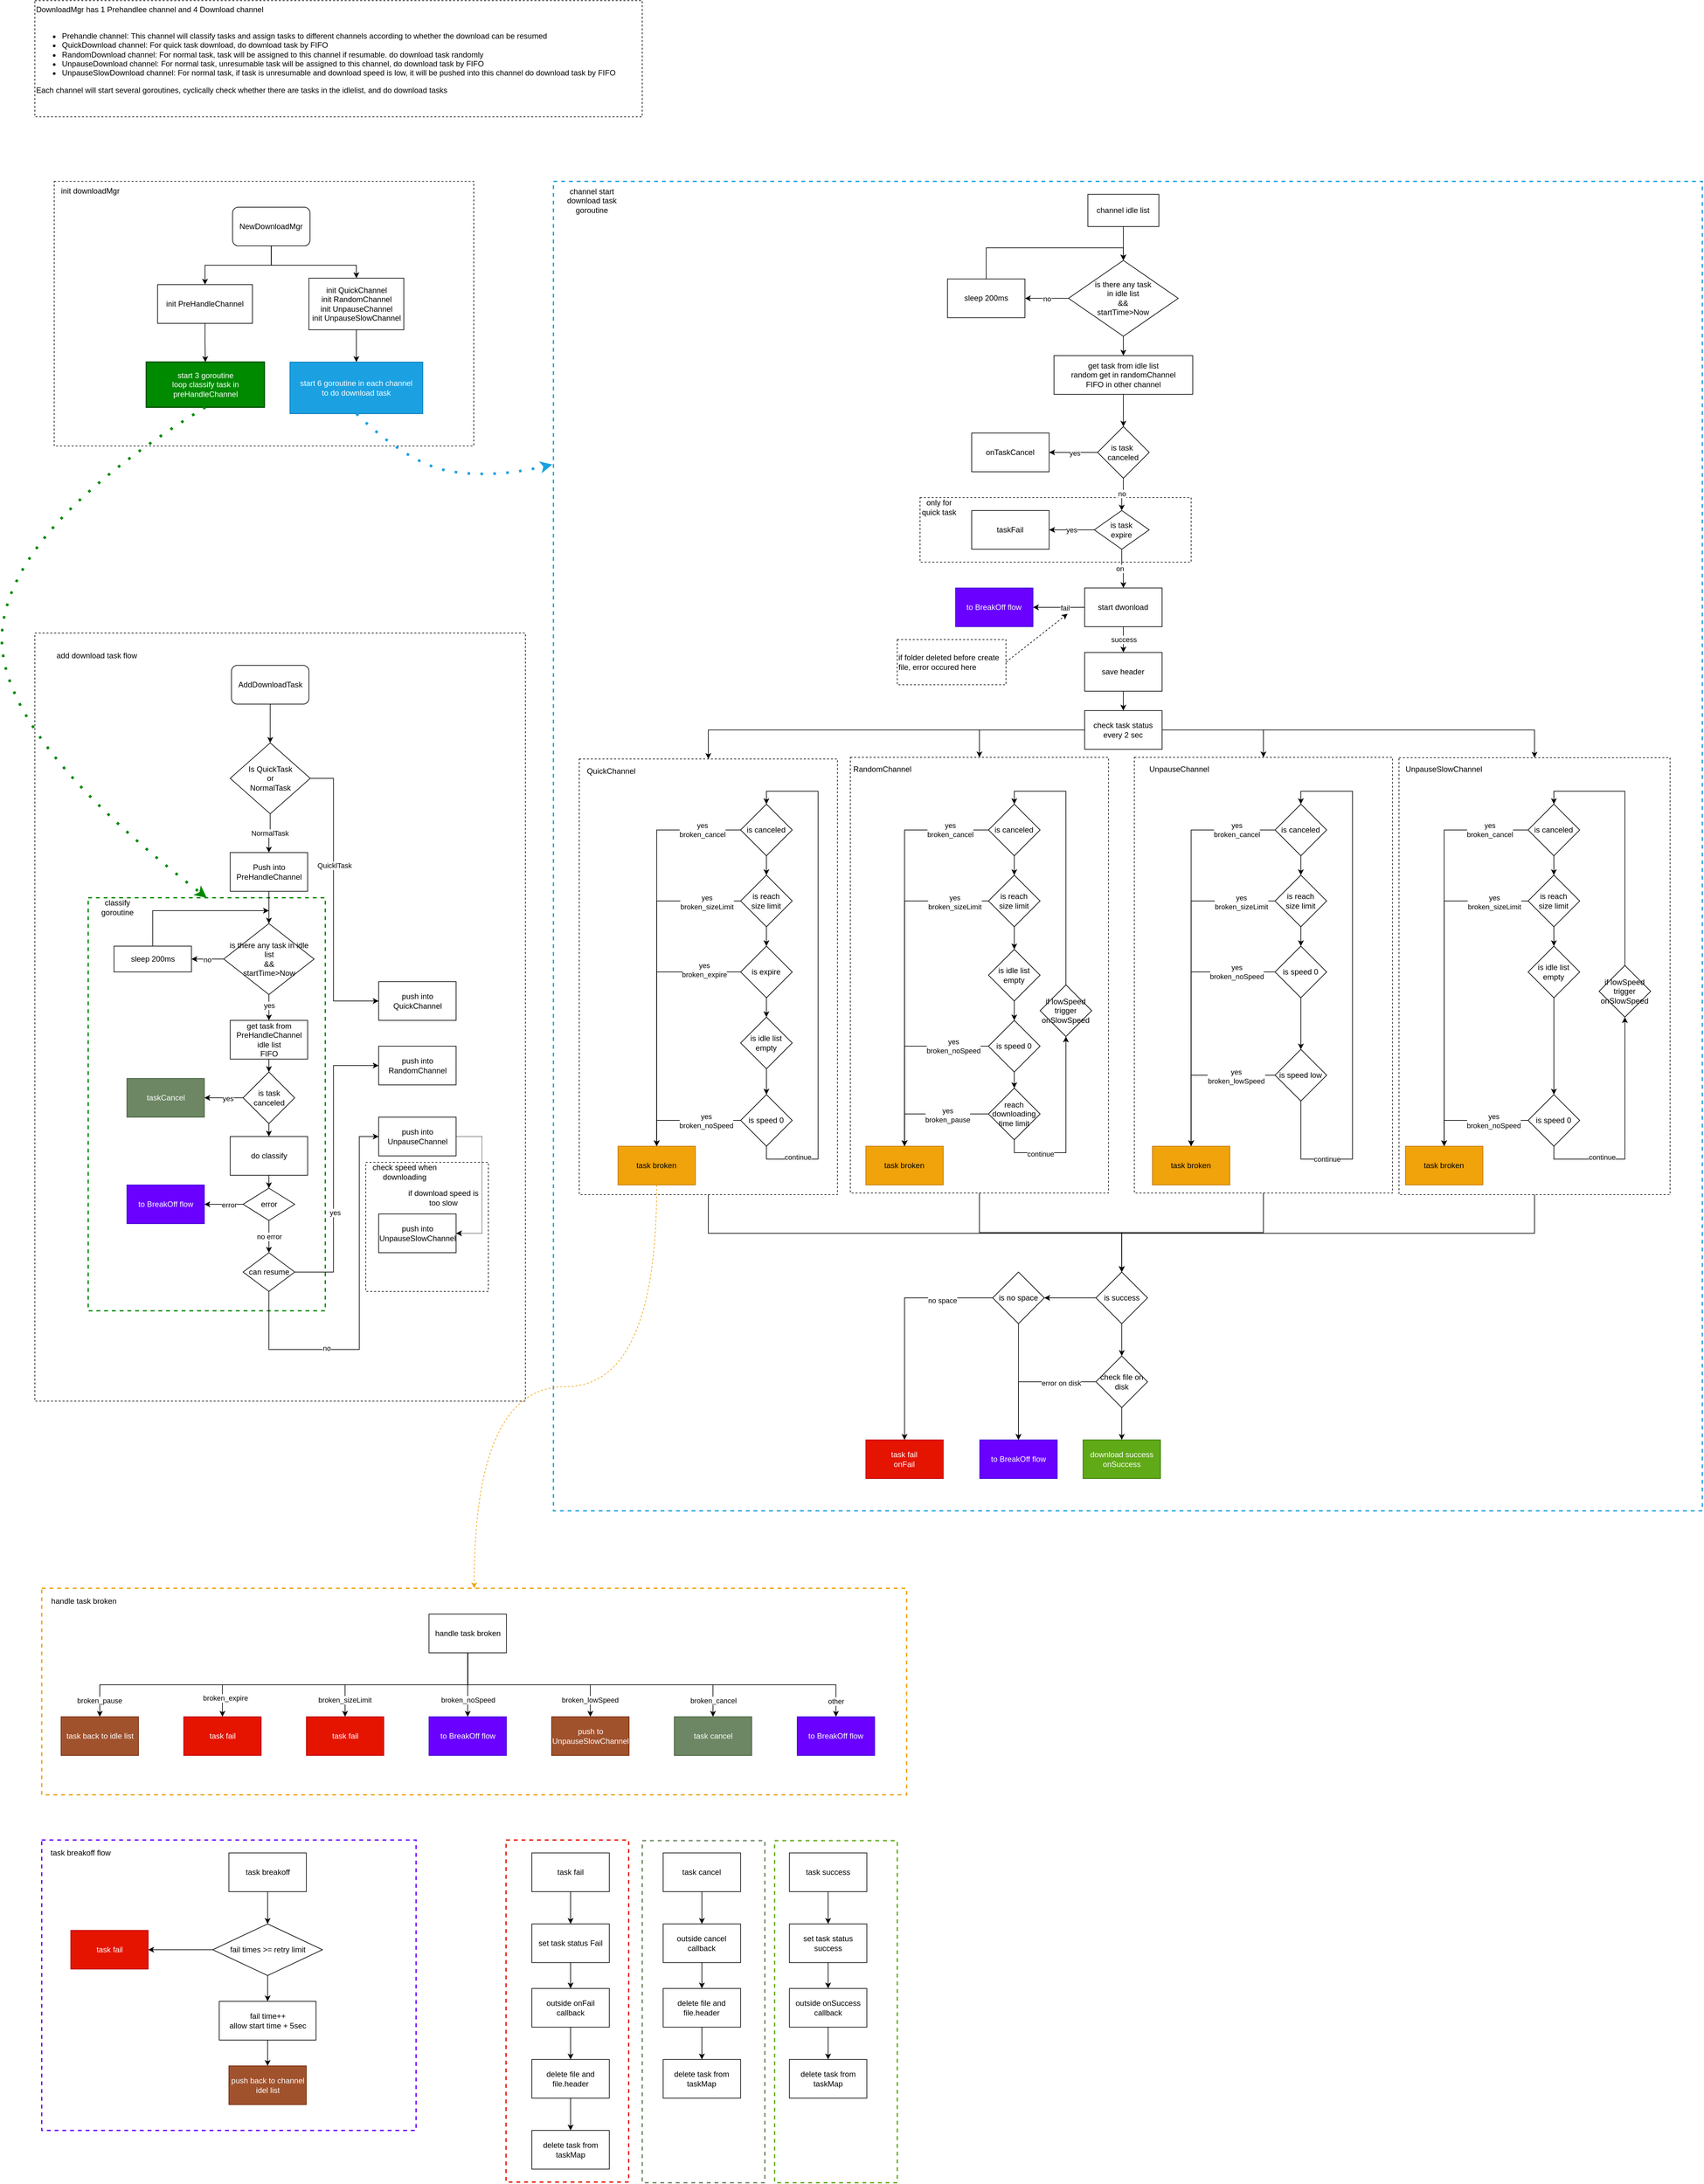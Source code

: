 <mxfile version="15.5.4" type="embed"><diagram id="C5RBs43oDa-KdzZeNtuy" name="Page-1"><mxGraphModel dx="1182" dy="447" grid="1" gridSize="10" guides="1" tooltips="1" connect="1" arrows="1" fold="1" page="1" pageScale="1" pageWidth="3300" pageHeight="4681" background="none" math="0" shadow="0"><root><mxCell id="WIyWlLk6GJQsqaUBKTNV-0"/><mxCell id="WIyWlLk6GJQsqaUBKTNV-1" parent="WIyWlLk6GJQsqaUBKTNV-0"/><mxCell id="hy8ncsl_hrlQ7l1LEnPW-272" value="" style="rounded=0;whiteSpace=wrap;html=1;glass=0;strokeColor=default;fillColor=none;dashed=1;" parent="WIyWlLk6GJQsqaUBKTNV-1" vertex="1"><mxGeometry x="2233.43" y="1283" width="420" height="677" as="geometry"/></mxCell><mxCell id="hy8ncsl_hrlQ7l1LEnPW-271" value="" style="rounded=0;whiteSpace=wrap;html=1;glass=0;strokeColor=default;fillColor=none;dashed=1;" parent="WIyWlLk6GJQsqaUBKTNV-1" vertex="1"><mxGeometry x="1823.43" y="1282.5" width="400" height="675" as="geometry"/></mxCell><mxCell id="hy8ncsl_hrlQ7l1LEnPW-270" value="" style="rounded=0;whiteSpace=wrap;html=1;glass=0;strokeColor=default;fillColor=none;dashed=1;" parent="WIyWlLk6GJQsqaUBKTNV-1" vertex="1"><mxGeometry x="1383.43" y="1282.5" width="400" height="675" as="geometry"/></mxCell><mxCell id="hy8ncsl_hrlQ7l1LEnPW-343" value="" style="rounded=0;whiteSpace=wrap;html=1;glass=0;strokeColor=#6A00FF;fillColor=none;dashed=1;fontColor=#ffffff;strokeWidth=2;" parent="WIyWlLk6GJQsqaUBKTNV-1" vertex="1"><mxGeometry x="130.63" y="2960" width="580" height="450" as="geometry"/></mxCell><mxCell id="hy8ncsl_hrlQ7l1LEnPW-331" value="" style="rounded=0;whiteSpace=wrap;html=1;glass=0;strokeColor=#F0A30A;fillColor=none;dashed=1;fontColor=#000000;strokeWidth=2;" parent="WIyWlLk6GJQsqaUBKTNV-1" vertex="1"><mxGeometry x="130.63" y="2570" width="1340" height="320" as="geometry"/></mxCell><mxCell id="hy8ncsl_hrlQ7l1LEnPW-282" value="" style="rounded=0;whiteSpace=wrap;html=1;glass=0;dashed=1;strokeColor=#1BA1E2;fillColor=none;fontColor=#ffffff;strokeWidth=2;" parent="WIyWlLk6GJQsqaUBKTNV-1" vertex="1"><mxGeometry x="923.43" y="390" width="1780" height="2060" as="geometry"/></mxCell><mxCell id="hy8ncsl_hrlQ7l1LEnPW-293" style="edgeStyle=orthogonalEdgeStyle;rounded=0;orthogonalLoop=1;jettySize=auto;html=1;exitX=0.5;exitY=1;exitDx=0;exitDy=0;entryX=0.5;entryY=0;entryDx=0;entryDy=0;" parent="WIyWlLk6GJQsqaUBKTNV-1" source="hy8ncsl_hrlQ7l1LEnPW-269" target="hy8ncsl_hrlQ7l1LEnPW-284" edge="1"><mxGeometry relative="1" as="geometry"><Array as="points"><mxPoint x="1163.43" y="2020"/><mxPoint x="1804.43" y="2020"/></Array></mxGeometry></mxCell><mxCell id="hy8ncsl_hrlQ7l1LEnPW-269" value="" style="rounded=0;whiteSpace=wrap;html=1;glass=0;strokeColor=default;fillColor=none;dashed=1;" parent="WIyWlLk6GJQsqaUBKTNV-1" vertex="1"><mxGeometry x="963.43" y="1285" width="400" height="675" as="geometry"/></mxCell><mxCell id="hy8ncsl_hrlQ7l1LEnPW-115" value="" style="rounded=0;whiteSpace=wrap;html=1;glass=0;strokeColor=default;fillColor=none;dashed=1;" parent="WIyWlLk6GJQsqaUBKTNV-1" vertex="1"><mxGeometry x="1491.43" y="880" width="420" height="100" as="geometry"/></mxCell><mxCell id="hy8ncsl_hrlQ7l1LEnPW-13" value="" style="rounded=0;whiteSpace=wrap;html=1;fillColor=none;dashed=1;glass=0;" parent="WIyWlLk6GJQsqaUBKTNV-1" vertex="1"><mxGeometry x="120" y="1090" width="760" height="1190" as="geometry"/></mxCell><mxCell id="hy8ncsl_hrlQ7l1LEnPW-83" value="" style="rounded=0;whiteSpace=wrap;html=1;glass=0;dashed=1;strokeColor=default;fillColor=none;" parent="WIyWlLk6GJQsqaUBKTNV-1" vertex="1"><mxGeometry x="632.63" y="1910" width="190" height="200" as="geometry"/></mxCell><mxCell id="hy8ncsl_hrlQ7l1LEnPW-77" value="" style="rounded=0;whiteSpace=wrap;html=1;glass=0;strokeColor=#008A00;fillColor=none;dashed=1;fontColor=#ffffff;strokeWidth=2;" parent="WIyWlLk6GJQsqaUBKTNV-1" vertex="1"><mxGeometry x="202.63" y="1500" width="367.37" height="640" as="geometry"/></mxCell><mxCell id="hy8ncsl_hrlQ7l1LEnPW-34" value="" style="rounded=0;whiteSpace=wrap;html=1;fillColor=none;dashed=1;glass=0;" parent="WIyWlLk6GJQsqaUBKTNV-1" vertex="1"><mxGeometry x="150" y="390" width="650" height="410" as="geometry"/></mxCell><mxCell id="hy8ncsl_hrlQ7l1LEnPW-7" value="" style="edgeStyle=orthogonalEdgeStyle;rounded=0;orthogonalLoop=1;jettySize=auto;html=1;" parent="WIyWlLk6GJQsqaUBKTNV-1" source="hy8ncsl_hrlQ7l1LEnPW-5" target="hy8ncsl_hrlQ7l1LEnPW-6" edge="1"><mxGeometry relative="1" as="geometry"/></mxCell><mxCell id="hy8ncsl_hrlQ7l1LEnPW-5" value="AddDownloadTask" style="rounded=1;whiteSpace=wrap;html=1;" parent="WIyWlLk6GJQsqaUBKTNV-1" vertex="1"><mxGeometry x="424.63" y="1140" width="120" height="60" as="geometry"/></mxCell><mxCell id="hy8ncsl_hrlQ7l1LEnPW-9" value="NormalTask" style="edgeStyle=orthogonalEdgeStyle;rounded=0;orthogonalLoop=1;jettySize=auto;html=1;" parent="WIyWlLk6GJQsqaUBKTNV-1" source="hy8ncsl_hrlQ7l1LEnPW-6" target="hy8ncsl_hrlQ7l1LEnPW-8" edge="1"><mxGeometry relative="1" as="geometry"/></mxCell><mxCell id="hy8ncsl_hrlQ7l1LEnPW-11" value="" style="edgeStyle=orthogonalEdgeStyle;rounded=0;orthogonalLoop=1;jettySize=auto;html=1;" parent="WIyWlLk6GJQsqaUBKTNV-1" source="hy8ncsl_hrlQ7l1LEnPW-6" target="hy8ncsl_hrlQ7l1LEnPW-10" edge="1"><mxGeometry relative="1" as="geometry"><Array as="points"><mxPoint x="582.63" y="1315"/><mxPoint x="582.63" y="1660"/></Array></mxGeometry></mxCell><mxCell id="hy8ncsl_hrlQ7l1LEnPW-12" value="QuicklTask" style="edgeLabel;html=1;align=center;verticalAlign=middle;resizable=0;points=[];" parent="hy8ncsl_hrlQ7l1LEnPW-11" vertex="1" connectable="0"><mxGeometry y="1" relative="1" as="geometry"><mxPoint y="-55" as="offset"/></mxGeometry></mxCell><mxCell id="hy8ncsl_hrlQ7l1LEnPW-6" value="Is QuickTask&lt;br&gt;or&lt;br&gt;NormalTask" style="rhombus;whiteSpace=wrap;html=1;rounded=0;" parent="WIyWlLk6GJQsqaUBKTNV-1" vertex="1"><mxGeometry x="422.63" y="1260" width="124" height="110" as="geometry"/></mxCell><mxCell id="hy8ncsl_hrlQ7l1LEnPW-41" value="" style="edgeStyle=orthogonalEdgeStyle;rounded=0;orthogonalLoop=1;jettySize=auto;html=1;" parent="WIyWlLk6GJQsqaUBKTNV-1" source="hy8ncsl_hrlQ7l1LEnPW-8" target="hy8ncsl_hrlQ7l1LEnPW-40" edge="1"><mxGeometry relative="1" as="geometry"/></mxCell><mxCell id="hy8ncsl_hrlQ7l1LEnPW-8" value="Push into PreHandleChannel" style="whiteSpace=wrap;html=1;rounded=0;" parent="WIyWlLk6GJQsqaUBKTNV-1" vertex="1"><mxGeometry x="422.63" y="1430" width="120" height="60" as="geometry"/></mxCell><mxCell id="hy8ncsl_hrlQ7l1LEnPW-10" value="push into QuickChannel" style="whiteSpace=wrap;html=1;rounded=0;" parent="WIyWlLk6GJQsqaUBKTNV-1" vertex="1"><mxGeometry x="652.63" y="1630" width="120" height="60" as="geometry"/></mxCell><mxCell id="hy8ncsl_hrlQ7l1LEnPW-14" value="add download task flow" style="text;html=1;strokeColor=none;fillColor=none;align=center;verticalAlign=middle;whiteSpace=wrap;rounded=0;glass=0;dashed=1;" parent="WIyWlLk6GJQsqaUBKTNV-1" vertex="1"><mxGeometry x="130.63" y="1110" width="170" height="30" as="geometry"/></mxCell><mxCell id="1" style="edgeStyle=orthogonalEdgeStyle;rounded=0;orthogonalLoop=1;jettySize=auto;html=1;exitX=0.5;exitY=1;exitDx=0;exitDy=0;entryX=0.5;entryY=0;entryDx=0;entryDy=0;" parent="WIyWlLk6GJQsqaUBKTNV-1" source="hy8ncsl_hrlQ7l1LEnPW-15" target="hy8ncsl_hrlQ7l1LEnPW-16" edge="1"><mxGeometry relative="1" as="geometry"/></mxCell><mxCell id="2" style="edgeStyle=orthogonalEdgeStyle;rounded=0;orthogonalLoop=1;jettySize=auto;html=1;exitX=0.5;exitY=1;exitDx=0;exitDy=0;entryX=0.5;entryY=0;entryDx=0;entryDy=0;" parent="WIyWlLk6GJQsqaUBKTNV-1" source="hy8ncsl_hrlQ7l1LEnPW-15" target="hy8ncsl_hrlQ7l1LEnPW-20" edge="1"><mxGeometry relative="1" as="geometry"><Array as="points"><mxPoint x="486" y="520"/><mxPoint x="618" y="520"/></Array></mxGeometry></mxCell><mxCell id="hy8ncsl_hrlQ7l1LEnPW-15" value="NewDownloadMgr" style="rounded=1;whiteSpace=wrap;html=1;glass=0;fillColor=none;strokeColor=default;" parent="WIyWlLk6GJQsqaUBKTNV-1" vertex="1"><mxGeometry x="426.31" y="430" width="120" height="60" as="geometry"/></mxCell><mxCell id="3" style="edgeStyle=orthogonalEdgeStyle;rounded=0;orthogonalLoop=1;jettySize=auto;html=1;exitX=0.5;exitY=1;exitDx=0;exitDy=0;entryX=0.5;entryY=0;entryDx=0;entryDy=0;" parent="WIyWlLk6GJQsqaUBKTNV-1" source="hy8ncsl_hrlQ7l1LEnPW-16" target="hy8ncsl_hrlQ7l1LEnPW-30" edge="1"><mxGeometry relative="1" as="geometry"/></mxCell><mxCell id="hy8ncsl_hrlQ7l1LEnPW-16" value="init PreHandleChannel" style="whiteSpace=wrap;html=1;fillColor=none;rounded=0;glass=0;" parent="WIyWlLk6GJQsqaUBKTNV-1" vertex="1"><mxGeometry x="310.13" y="550" width="147" height="60" as="geometry"/></mxCell><mxCell id="4" style="edgeStyle=orthogonalEdgeStyle;rounded=0;orthogonalLoop=1;jettySize=auto;html=1;exitX=0.5;exitY=1;exitDx=0;exitDy=0;entryX=0.5;entryY=0;entryDx=0;entryDy=0;" parent="WIyWlLk6GJQsqaUBKTNV-1" source="hy8ncsl_hrlQ7l1LEnPW-20" target="hy8ncsl_hrlQ7l1LEnPW-32" edge="1"><mxGeometry relative="1" as="geometry"/></mxCell><mxCell id="hy8ncsl_hrlQ7l1LEnPW-20" value="init QuickChannel&lt;br&gt;init RandomChannel&lt;br&gt;init UnpauseChannel&lt;br&gt;init UnpauseSlowChannel" style="whiteSpace=wrap;html=1;fillColor=none;rounded=0;glass=0;" parent="WIyWlLk6GJQsqaUBKTNV-1" vertex="1"><mxGeometry x="544.63" y="540" width="147" height="80" as="geometry"/></mxCell><mxCell id="hy8ncsl_hrlQ7l1LEnPW-30" value="start 3 goroutine&lt;br&gt;loop classify task in preHandleChannel" style="whiteSpace=wrap;html=1;fillColor=#008A00;rounded=0;glass=0;fontColor=#ffffff;strokeColor=#005700;strokeWidth=2;" parent="WIyWlLk6GJQsqaUBKTNV-1" vertex="1"><mxGeometry x="292.63" y="670" width="183" height="70" as="geometry"/></mxCell><mxCell id="hy8ncsl_hrlQ7l1LEnPW-32" value="start 6 goroutine in each channel&lt;br&gt;to do download task" style="whiteSpace=wrap;html=1;fillColor=#1BA1E2;rounded=0;glass=0;fontColor=#ffffff;strokeColor=#006EAF;" parent="WIyWlLk6GJQsqaUBKTNV-1" vertex="1"><mxGeometry x="515.19" y="670" width="205.88" height="80" as="geometry"/></mxCell><mxCell id="hy8ncsl_hrlQ7l1LEnPW-35" value="init downloadMgr" style="text;html=1;strokeColor=none;fillColor=none;align=center;verticalAlign=middle;whiteSpace=wrap;rounded=0;glass=0;dashed=1;" parent="WIyWlLk6GJQsqaUBKTNV-1" vertex="1"><mxGeometry x="121.43" y="390" width="170" height="30" as="geometry"/></mxCell><mxCell id="hy8ncsl_hrlQ7l1LEnPW-51" value="" style="edgeStyle=orthogonalEdgeStyle;rounded=0;orthogonalLoop=1;jettySize=auto;html=1;" parent="WIyWlLk6GJQsqaUBKTNV-1" source="hy8ncsl_hrlQ7l1LEnPW-38" target="hy8ncsl_hrlQ7l1LEnPW-50" edge="1"><mxGeometry relative="1" as="geometry"/></mxCell><mxCell id="hy8ncsl_hrlQ7l1LEnPW-38" value="get task from PreHandleChannel idle list&lt;br&gt;FIFO" style="whiteSpace=wrap;html=1;rounded=0;" parent="WIyWlLk6GJQsqaUBKTNV-1" vertex="1"><mxGeometry x="422.63" y="1690" width="120" height="60" as="geometry"/></mxCell><mxCell id="hy8ncsl_hrlQ7l1LEnPW-43" value="" style="edgeStyle=orthogonalEdgeStyle;rounded=0;orthogonalLoop=1;jettySize=auto;html=1;" parent="WIyWlLk6GJQsqaUBKTNV-1" source="hy8ncsl_hrlQ7l1LEnPW-40" target="hy8ncsl_hrlQ7l1LEnPW-42" edge="1"><mxGeometry relative="1" as="geometry"/></mxCell><mxCell id="hy8ncsl_hrlQ7l1LEnPW-44" value="no" style="edgeLabel;html=1;align=center;verticalAlign=middle;resizable=0;points=[];" parent="hy8ncsl_hrlQ7l1LEnPW-43" vertex="1" connectable="0"><mxGeometry x="0.035" y="1" relative="1" as="geometry"><mxPoint as="offset"/></mxGeometry></mxCell><mxCell id="hy8ncsl_hrlQ7l1LEnPW-48" style="edgeStyle=orthogonalEdgeStyle;rounded=0;orthogonalLoop=1;jettySize=auto;html=1;" parent="WIyWlLk6GJQsqaUBKTNV-1" source="hy8ncsl_hrlQ7l1LEnPW-40" target="hy8ncsl_hrlQ7l1LEnPW-38" edge="1"><mxGeometry relative="1" as="geometry"><Array as="points"><mxPoint x="482.63" y="1740"/></Array></mxGeometry></mxCell><mxCell id="hy8ncsl_hrlQ7l1LEnPW-49" value="yes" style="edgeLabel;html=1;align=center;verticalAlign=middle;resizable=0;points=[];" parent="hy8ncsl_hrlQ7l1LEnPW-48" vertex="1" connectable="0"><mxGeometry x="-0.16" relative="1" as="geometry"><mxPoint as="offset"/></mxGeometry></mxCell><mxCell id="hy8ncsl_hrlQ7l1LEnPW-40" value="is there any task in idle list&lt;br&gt;&amp;amp;&amp;amp;&lt;br&gt;startTime&amp;gt;Now" style="rhombus;whiteSpace=wrap;html=1;rounded=0;" parent="WIyWlLk6GJQsqaUBKTNV-1" vertex="1"><mxGeometry x="412.63" y="1540" width="140" height="110" as="geometry"/></mxCell><mxCell id="hy8ncsl_hrlQ7l1LEnPW-47" style="edgeStyle=orthogonalEdgeStyle;rounded=0;orthogonalLoop=1;jettySize=auto;html=1;" parent="WIyWlLk6GJQsqaUBKTNV-1" source="hy8ncsl_hrlQ7l1LEnPW-42" edge="1"><mxGeometry relative="1" as="geometry"><mxPoint x="482.63" y="1520" as="targetPoint"/><Array as="points"><mxPoint x="302.63" y="1520"/></Array></mxGeometry></mxCell><mxCell id="hy8ncsl_hrlQ7l1LEnPW-42" value="sleep 200ms" style="whiteSpace=wrap;html=1;rounded=0;" parent="WIyWlLk6GJQsqaUBKTNV-1" vertex="1"><mxGeometry x="242.63" y="1575" width="120" height="40" as="geometry"/></mxCell><mxCell id="hy8ncsl_hrlQ7l1LEnPW-54" value="" style="edgeStyle=orthogonalEdgeStyle;rounded=0;orthogonalLoop=1;jettySize=auto;html=1;" parent="WIyWlLk6GJQsqaUBKTNV-1" source="hy8ncsl_hrlQ7l1LEnPW-50" target="hy8ncsl_hrlQ7l1LEnPW-53" edge="1"><mxGeometry relative="1" as="geometry"/></mxCell><mxCell id="hy8ncsl_hrlQ7l1LEnPW-56" value="" style="edgeStyle=orthogonalEdgeStyle;rounded=0;orthogonalLoop=1;jettySize=auto;html=1;" parent="WIyWlLk6GJQsqaUBKTNV-1" source="hy8ncsl_hrlQ7l1LEnPW-50" target="hy8ncsl_hrlQ7l1LEnPW-55" edge="1"><mxGeometry relative="1" as="geometry"/></mxCell><mxCell id="hy8ncsl_hrlQ7l1LEnPW-108" value="yes" style="edgeLabel;html=1;align=center;verticalAlign=middle;resizable=0;points=[];" parent="hy8ncsl_hrlQ7l1LEnPW-56" vertex="1" connectable="0"><mxGeometry x="-0.233" y="1" relative="1" as="geometry"><mxPoint x="-1" as="offset"/></mxGeometry></mxCell><mxCell id="hy8ncsl_hrlQ7l1LEnPW-50" value="is task canceled" style="rhombus;whiteSpace=wrap;html=1;rounded=0;" parent="WIyWlLk6GJQsqaUBKTNV-1" vertex="1"><mxGeometry x="442.63" y="1770" width="80" height="80" as="geometry"/></mxCell><mxCell id="hy8ncsl_hrlQ7l1LEnPW-58" value="" style="edgeStyle=orthogonalEdgeStyle;rounded=0;orthogonalLoop=1;jettySize=auto;html=1;" parent="WIyWlLk6GJQsqaUBKTNV-1" source="hy8ncsl_hrlQ7l1LEnPW-53" target="hy8ncsl_hrlQ7l1LEnPW-57" edge="1"><mxGeometry relative="1" as="geometry"/></mxCell><mxCell id="hy8ncsl_hrlQ7l1LEnPW-53" value="do classify" style="whiteSpace=wrap;html=1;rounded=0;" parent="WIyWlLk6GJQsqaUBKTNV-1" vertex="1"><mxGeometry x="422.63" y="1870" width="120" height="60" as="geometry"/></mxCell><mxCell id="hy8ncsl_hrlQ7l1LEnPW-55" value="taskCancel" style="whiteSpace=wrap;html=1;rounded=0;fillColor=#6d8764;fontColor=#ffffff;strokeColor=#3A5431;" parent="WIyWlLk6GJQsqaUBKTNV-1" vertex="1"><mxGeometry x="262.63" y="1780" width="120" height="60" as="geometry"/></mxCell><mxCell id="hy8ncsl_hrlQ7l1LEnPW-62" value="" style="edgeStyle=orthogonalEdgeStyle;rounded=0;orthogonalLoop=1;jettySize=auto;html=1;" parent="WIyWlLk6GJQsqaUBKTNV-1" source="hy8ncsl_hrlQ7l1LEnPW-57" target="hy8ncsl_hrlQ7l1LEnPW-61" edge="1"><mxGeometry relative="1" as="geometry"/></mxCell><mxCell id="hy8ncsl_hrlQ7l1LEnPW-63" value="error" style="edgeLabel;html=1;align=center;verticalAlign=middle;resizable=0;points=[];" parent="hy8ncsl_hrlQ7l1LEnPW-62" vertex="1" connectable="0"><mxGeometry x="-0.26" y="1" relative="1" as="geometry"><mxPoint as="offset"/></mxGeometry></mxCell><mxCell id="hy8ncsl_hrlQ7l1LEnPW-68" value="no error" style="edgeStyle=orthogonalEdgeStyle;rounded=0;orthogonalLoop=1;jettySize=auto;html=1;" parent="WIyWlLk6GJQsqaUBKTNV-1" source="hy8ncsl_hrlQ7l1LEnPW-57" target="hy8ncsl_hrlQ7l1LEnPW-67" edge="1"><mxGeometry relative="1" as="geometry"/></mxCell><mxCell id="hy8ncsl_hrlQ7l1LEnPW-57" value="error" style="rhombus;whiteSpace=wrap;html=1;rounded=0;" parent="WIyWlLk6GJQsqaUBKTNV-1" vertex="1"><mxGeometry x="442.63" y="1950" width="80" height="50" as="geometry"/></mxCell><mxCell id="hy8ncsl_hrlQ7l1LEnPW-61" value="to BreakOff flow" style="whiteSpace=wrap;html=1;rounded=0;fillColor=#6a00ff;fontColor=#ffffff;strokeColor=#3700CC;" parent="WIyWlLk6GJQsqaUBKTNV-1" vertex="1"><mxGeometry x="262.63" y="1945" width="120" height="60" as="geometry"/></mxCell><mxCell id="hy8ncsl_hrlQ7l1LEnPW-70" value="" style="edgeStyle=orthogonalEdgeStyle;rounded=0;orthogonalLoop=1;jettySize=auto;html=1;" parent="WIyWlLk6GJQsqaUBKTNV-1" source="hy8ncsl_hrlQ7l1LEnPW-67" target="hy8ncsl_hrlQ7l1LEnPW-69" edge="1"><mxGeometry relative="1" as="geometry"><Array as="points"><mxPoint x="582.63" y="2080"/><mxPoint x="582.63" y="1760"/></Array></mxGeometry></mxCell><mxCell id="hy8ncsl_hrlQ7l1LEnPW-73" value="yes" style="edgeLabel;html=1;align=center;verticalAlign=middle;resizable=0;points=[];" parent="hy8ncsl_hrlQ7l1LEnPW-70" vertex="1" connectable="0"><mxGeometry x="-0.325" y="-2" relative="1" as="geometry"><mxPoint as="offset"/></mxGeometry></mxCell><mxCell id="hy8ncsl_hrlQ7l1LEnPW-72" value="" style="edgeStyle=orthogonalEdgeStyle;rounded=0;orthogonalLoop=1;jettySize=auto;html=1;" parent="WIyWlLk6GJQsqaUBKTNV-1" source="hy8ncsl_hrlQ7l1LEnPW-67" target="hy8ncsl_hrlQ7l1LEnPW-71" edge="1"><mxGeometry relative="1" as="geometry"><Array as="points"><mxPoint x="482.63" y="2200"/><mxPoint x="622.63" y="2200"/><mxPoint x="622.63" y="1870"/></Array></mxGeometry></mxCell><mxCell id="hy8ncsl_hrlQ7l1LEnPW-74" value="no" style="edgeLabel;html=1;align=center;verticalAlign=middle;resizable=0;points=[];" parent="hy8ncsl_hrlQ7l1LEnPW-72" vertex="1" connectable="0"><mxGeometry x="-0.394" y="2" relative="1" as="geometry"><mxPoint as="offset"/></mxGeometry></mxCell><mxCell id="hy8ncsl_hrlQ7l1LEnPW-67" value="can resume" style="rhombus;whiteSpace=wrap;html=1;rounded=0;" parent="WIyWlLk6GJQsqaUBKTNV-1" vertex="1"><mxGeometry x="442.63" y="2050" width="80" height="60" as="geometry"/></mxCell><mxCell id="hy8ncsl_hrlQ7l1LEnPW-69" value="push into RandomChannel" style="whiteSpace=wrap;html=1;rounded=0;" parent="WIyWlLk6GJQsqaUBKTNV-1" vertex="1"><mxGeometry x="652.63" y="1730" width="120" height="60" as="geometry"/></mxCell><mxCell id="hy8ncsl_hrlQ7l1LEnPW-80" value="" style="edgeStyle=orthogonalEdgeStyle;rounded=0;orthogonalLoop=1;jettySize=auto;html=1;dashed=1;dashPattern=1 1;" parent="WIyWlLk6GJQsqaUBKTNV-1" source="hy8ncsl_hrlQ7l1LEnPW-71" target="hy8ncsl_hrlQ7l1LEnPW-79" edge="1"><mxGeometry relative="1" as="geometry"><Array as="points"><mxPoint x="812.63" y="1870"/><mxPoint x="812.63" y="2020"/></Array></mxGeometry></mxCell><mxCell id="hy8ncsl_hrlQ7l1LEnPW-71" value="push into&lt;br&gt;UnpauseChannel" style="whiteSpace=wrap;html=1;rounded=0;" parent="WIyWlLk6GJQsqaUBKTNV-1" vertex="1"><mxGeometry x="652.63" y="1840" width="120" height="60" as="geometry"/></mxCell><mxCell id="hy8ncsl_hrlQ7l1LEnPW-78" value="classify goroutine" style="text;html=1;strokeColor=none;fillColor=none;align=center;verticalAlign=middle;whiteSpace=wrap;rounded=0;glass=0;dashed=1;" parent="WIyWlLk6GJQsqaUBKTNV-1" vertex="1"><mxGeometry x="202.63" y="1500" width="90" height="30" as="geometry"/></mxCell><mxCell id="hy8ncsl_hrlQ7l1LEnPW-79" value="push into UnpauseSlowChannel" style="whiteSpace=wrap;html=1;rounded=0;" parent="WIyWlLk6GJQsqaUBKTNV-1" vertex="1"><mxGeometry x="652.63" y="1990" width="120" height="60" as="geometry"/></mxCell><mxCell id="hy8ncsl_hrlQ7l1LEnPW-81" value="if download speed is too slow" style="rounded=0;whiteSpace=wrap;html=1;glass=0;dashed=1;strokeColor=none;fillColor=none;" parent="WIyWlLk6GJQsqaUBKTNV-1" vertex="1"><mxGeometry x="692.63" y="1950" width="120" height="30" as="geometry"/></mxCell><mxCell id="hy8ncsl_hrlQ7l1LEnPW-84" value="check speed when downloading" style="text;html=1;strokeColor=none;fillColor=none;align=center;verticalAlign=middle;whiteSpace=wrap;rounded=0;glass=0;dashed=1;" parent="WIyWlLk6GJQsqaUBKTNV-1" vertex="1"><mxGeometry x="632.63" y="1910" width="120" height="30" as="geometry"/></mxCell><mxCell id="hy8ncsl_hrlQ7l1LEnPW-87" value="" style="edgeStyle=orthogonalEdgeStyle;rounded=0;orthogonalLoop=1;jettySize=auto;html=1;" parent="WIyWlLk6GJQsqaUBKTNV-1" source="hy8ncsl_hrlQ7l1LEnPW-85" target="hy8ncsl_hrlQ7l1LEnPW-86" edge="1"><mxGeometry relative="1" as="geometry"/></mxCell><mxCell id="hy8ncsl_hrlQ7l1LEnPW-85" value="channel idle list" style="rounded=0;whiteSpace=wrap;html=1;glass=0;strokeColor=default;fillColor=none;" parent="WIyWlLk6GJQsqaUBKTNV-1" vertex="1"><mxGeometry x="1751.43" y="410" width="110" height="50" as="geometry"/></mxCell><mxCell id="hy8ncsl_hrlQ7l1LEnPW-90" value="" style="edgeStyle=orthogonalEdgeStyle;rounded=0;orthogonalLoop=1;jettySize=auto;html=1;" parent="WIyWlLk6GJQsqaUBKTNV-1" source="hy8ncsl_hrlQ7l1LEnPW-86" target="hy8ncsl_hrlQ7l1LEnPW-89" edge="1"><mxGeometry relative="1" as="geometry"/></mxCell><mxCell id="hy8ncsl_hrlQ7l1LEnPW-96" value="no" style="edgeLabel;html=1;align=center;verticalAlign=middle;resizable=0;points=[];" parent="hy8ncsl_hrlQ7l1LEnPW-90" vertex="1" connectable="0"><mxGeometry x="-0.032" relative="1" as="geometry"><mxPoint x="-1" as="offset"/></mxGeometry></mxCell><mxCell id="hy8ncsl_hrlQ7l1LEnPW-95" value="" style="edgeStyle=orthogonalEdgeStyle;rounded=0;orthogonalLoop=1;jettySize=auto;html=1;" parent="WIyWlLk6GJQsqaUBKTNV-1" source="hy8ncsl_hrlQ7l1LEnPW-86" target="hy8ncsl_hrlQ7l1LEnPW-94" edge="1"><mxGeometry relative="1" as="geometry"/></mxCell><mxCell id="hy8ncsl_hrlQ7l1LEnPW-86" value="is there any task &lt;br&gt;in idle list&lt;br&gt;&amp;amp;&amp;amp;&lt;br&gt;startTime&amp;gt;Now" style="rhombus;whiteSpace=wrap;html=1;fillColor=none;rounded=0;glass=0;" parent="WIyWlLk6GJQsqaUBKTNV-1" vertex="1"><mxGeometry x="1721.43" y="512.5" width="170" height="117.5" as="geometry"/></mxCell><mxCell id="hy8ncsl_hrlQ7l1LEnPW-93" style="edgeStyle=orthogonalEdgeStyle;rounded=0;orthogonalLoop=1;jettySize=auto;html=1;entryX=0.5;entryY=0;entryDx=0;entryDy=0;" parent="WIyWlLk6GJQsqaUBKTNV-1" source="hy8ncsl_hrlQ7l1LEnPW-89" target="hy8ncsl_hrlQ7l1LEnPW-86" edge="1"><mxGeometry relative="1" as="geometry"><Array as="points"><mxPoint x="1594.43" y="493"/><mxPoint x="1806.43" y="493"/></Array></mxGeometry></mxCell><mxCell id="hy8ncsl_hrlQ7l1LEnPW-89" value="sleep 200ms" style="whiteSpace=wrap;html=1;fillColor=none;rounded=0;glass=0;" parent="WIyWlLk6GJQsqaUBKTNV-1" vertex="1"><mxGeometry x="1533.93" y="541.25" width="120" height="60" as="geometry"/></mxCell><mxCell id="hy8ncsl_hrlQ7l1LEnPW-101" value="" style="edgeStyle=orthogonalEdgeStyle;rounded=0;orthogonalLoop=1;jettySize=auto;html=1;" parent="WIyWlLk6GJQsqaUBKTNV-1" source="hy8ncsl_hrlQ7l1LEnPW-94" target="hy8ncsl_hrlQ7l1LEnPW-100" edge="1"><mxGeometry relative="1" as="geometry"/></mxCell><mxCell id="hy8ncsl_hrlQ7l1LEnPW-94" value="get task from idle list&lt;br&gt;random get in randomChannel&lt;br&gt;FIFO in other channel" style="whiteSpace=wrap;html=1;fillColor=none;rounded=0;glass=0;" parent="WIyWlLk6GJQsqaUBKTNV-1" vertex="1"><mxGeometry x="1698.93" y="660" width="215" height="60" as="geometry"/></mxCell><mxCell id="hy8ncsl_hrlQ7l1LEnPW-103" value="" style="edgeStyle=orthogonalEdgeStyle;rounded=0;orthogonalLoop=1;jettySize=auto;html=1;" parent="WIyWlLk6GJQsqaUBKTNV-1" source="hy8ncsl_hrlQ7l1LEnPW-100" target="hy8ncsl_hrlQ7l1LEnPW-102" edge="1"><mxGeometry relative="1" as="geometry"/></mxCell><mxCell id="hy8ncsl_hrlQ7l1LEnPW-106" value="yes" style="edgeLabel;html=1;align=center;verticalAlign=middle;resizable=0;points=[];" parent="hy8ncsl_hrlQ7l1LEnPW-103" vertex="1" connectable="0"><mxGeometry x="-0.08" y="1" relative="1" as="geometry"><mxPoint x="-1" as="offset"/></mxGeometry></mxCell><mxCell id="hy8ncsl_hrlQ7l1LEnPW-110" value="" style="edgeStyle=orthogonalEdgeStyle;rounded=0;orthogonalLoop=1;jettySize=auto;html=1;" parent="WIyWlLk6GJQsqaUBKTNV-1" source="hy8ncsl_hrlQ7l1LEnPW-100" target="hy8ncsl_hrlQ7l1LEnPW-109" edge="1"><mxGeometry relative="1" as="geometry"/></mxCell><mxCell id="hy8ncsl_hrlQ7l1LEnPW-113" value="no" style="edgeLabel;html=1;align=center;verticalAlign=middle;resizable=0;points=[];" parent="hy8ncsl_hrlQ7l1LEnPW-110" vertex="1" connectable="0"><mxGeometry x="-0.11" y="-3" relative="1" as="geometry"><mxPoint as="offset"/></mxGeometry></mxCell><mxCell id="hy8ncsl_hrlQ7l1LEnPW-100" value="is task&amp;nbsp;&lt;br&gt;canceled" style="rhombus;whiteSpace=wrap;html=1;fillColor=none;rounded=0;glass=0;" parent="WIyWlLk6GJQsqaUBKTNV-1" vertex="1"><mxGeometry x="1766.43" y="770" width="80" height="80" as="geometry"/></mxCell><mxCell id="hy8ncsl_hrlQ7l1LEnPW-102" value="onTaskCancel" style="whiteSpace=wrap;html=1;fillColor=none;rounded=0;glass=0;" parent="WIyWlLk6GJQsqaUBKTNV-1" vertex="1"><mxGeometry x="1571.43" y="780" width="120" height="60" as="geometry"/></mxCell><mxCell id="hy8ncsl_hrlQ7l1LEnPW-126" value="" style="edgeStyle=orthogonalEdgeStyle;rounded=0;orthogonalLoop=1;jettySize=auto;html=1;" parent="WIyWlLk6GJQsqaUBKTNV-1" source="hy8ncsl_hrlQ7l1LEnPW-104" target="hy8ncsl_hrlQ7l1LEnPW-125" edge="1"><mxGeometry relative="1" as="geometry"/></mxCell><mxCell id="42" value="success" style="edgeLabel;html=1;align=center;verticalAlign=middle;resizable=0;points=[];" parent="hy8ncsl_hrlQ7l1LEnPW-126" vertex="1" connectable="0"><mxGeometry relative="1" as="geometry"><mxPoint as="offset"/></mxGeometry></mxCell><mxCell id="44" value="" style="edgeStyle=orthogonalEdgeStyle;rounded=0;orthogonalLoop=1;jettySize=auto;html=1;" parent="WIyWlLk6GJQsqaUBKTNV-1" source="hy8ncsl_hrlQ7l1LEnPW-104" target="43" edge="1"><mxGeometry relative="1" as="geometry"/></mxCell><mxCell id="45" value="fail" style="edgeLabel;html=1;align=center;verticalAlign=middle;resizable=0;points=[];" parent="44" vertex="1" connectable="0"><mxGeometry x="-0.232" y="1" relative="1" as="geometry"><mxPoint as="offset"/></mxGeometry></mxCell><mxCell id="hy8ncsl_hrlQ7l1LEnPW-104" value="start dwonload" style="whiteSpace=wrap;html=1;fillColor=none;rounded=0;glass=0;" parent="WIyWlLk6GJQsqaUBKTNV-1" vertex="1"><mxGeometry x="1746.43" y="1020" width="120" height="60" as="geometry"/></mxCell><mxCell id="hy8ncsl_hrlQ7l1LEnPW-112" style="edgeStyle=orthogonalEdgeStyle;rounded=0;orthogonalLoop=1;jettySize=auto;html=1;entryX=0.5;entryY=0;entryDx=0;entryDy=0;" parent="WIyWlLk6GJQsqaUBKTNV-1" source="hy8ncsl_hrlQ7l1LEnPW-109" target="hy8ncsl_hrlQ7l1LEnPW-104" edge="1"><mxGeometry relative="1" as="geometry"/></mxCell><mxCell id="hy8ncsl_hrlQ7l1LEnPW-114" value="on" style="edgeLabel;html=1;align=center;verticalAlign=middle;resizable=0;points=[];" parent="hy8ncsl_hrlQ7l1LEnPW-112" vertex="1" connectable="0"><mxGeometry x="-0.06" y="-3" relative="1" as="geometry"><mxPoint as="offset"/></mxGeometry></mxCell><mxCell id="hy8ncsl_hrlQ7l1LEnPW-122" value="yes" style="edgeStyle=orthogonalEdgeStyle;rounded=0;orthogonalLoop=1;jettySize=auto;html=1;" parent="WIyWlLk6GJQsqaUBKTNV-1" source="hy8ncsl_hrlQ7l1LEnPW-109" target="hy8ncsl_hrlQ7l1LEnPW-121" edge="1"><mxGeometry relative="1" as="geometry"/></mxCell><mxCell id="hy8ncsl_hrlQ7l1LEnPW-109" value="is task&lt;br&gt;expire" style="rhombus;whiteSpace=wrap;html=1;fillColor=none;rounded=0;glass=0;" parent="WIyWlLk6GJQsqaUBKTNV-1" vertex="1"><mxGeometry x="1761.43" y="900" width="85" height="60" as="geometry"/></mxCell><mxCell id="hy8ncsl_hrlQ7l1LEnPW-116" value="only for quick task" style="text;html=1;strokeColor=none;fillColor=none;align=center;verticalAlign=middle;whiteSpace=wrap;rounded=0;glass=0;dashed=1;" parent="WIyWlLk6GJQsqaUBKTNV-1" vertex="1"><mxGeometry x="1491.43" y="880" width="60" height="30" as="geometry"/></mxCell><mxCell id="hy8ncsl_hrlQ7l1LEnPW-121" value="taskFail" style="whiteSpace=wrap;html=1;fillColor=none;rounded=0;glass=0;" parent="WIyWlLk6GJQsqaUBKTNV-1" vertex="1"><mxGeometry x="1571.43" y="900" width="120" height="60" as="geometry"/></mxCell><mxCell id="hy8ncsl_hrlQ7l1LEnPW-124" value="channel start download task goroutine" style="text;html=1;strokeColor=none;fillColor=none;align=center;verticalAlign=middle;whiteSpace=wrap;rounded=0;glass=0;dashed=1;" parent="WIyWlLk6GJQsqaUBKTNV-1" vertex="1"><mxGeometry x="923.43" y="390" width="120" height="60" as="geometry"/></mxCell><mxCell id="hy8ncsl_hrlQ7l1LEnPW-128" value="" style="edgeStyle=orthogonalEdgeStyle;rounded=0;orthogonalLoop=1;jettySize=auto;html=1;" parent="WIyWlLk6GJQsqaUBKTNV-1" source="hy8ncsl_hrlQ7l1LEnPW-125" target="hy8ncsl_hrlQ7l1LEnPW-127" edge="1"><mxGeometry relative="1" as="geometry"/></mxCell><mxCell id="hy8ncsl_hrlQ7l1LEnPW-125" value="save header" style="whiteSpace=wrap;html=1;fillColor=none;rounded=0;glass=0;" parent="WIyWlLk6GJQsqaUBKTNV-1" vertex="1"><mxGeometry x="1746.43" y="1120" width="120" height="60" as="geometry"/></mxCell><mxCell id="hy8ncsl_hrlQ7l1LEnPW-273" style="edgeStyle=orthogonalEdgeStyle;rounded=0;orthogonalLoop=1;jettySize=auto;html=1;exitX=0;exitY=0.5;exitDx=0;exitDy=0;entryX=0.5;entryY=0;entryDx=0;entryDy=0;" parent="WIyWlLk6GJQsqaUBKTNV-1" source="hy8ncsl_hrlQ7l1LEnPW-127" target="hy8ncsl_hrlQ7l1LEnPW-269" edge="1"><mxGeometry relative="1" as="geometry"/></mxCell><mxCell id="hy8ncsl_hrlQ7l1LEnPW-275" style="edgeStyle=orthogonalEdgeStyle;rounded=0;orthogonalLoop=1;jettySize=auto;html=1;exitX=0;exitY=0.5;exitDx=0;exitDy=0;entryX=0.5;entryY=0;entryDx=0;entryDy=0;" parent="WIyWlLk6GJQsqaUBKTNV-1" source="hy8ncsl_hrlQ7l1LEnPW-127" target="hy8ncsl_hrlQ7l1LEnPW-270" edge="1"><mxGeometry relative="1" as="geometry"/></mxCell><mxCell id="hy8ncsl_hrlQ7l1LEnPW-276" style="edgeStyle=orthogonalEdgeStyle;rounded=0;orthogonalLoop=1;jettySize=auto;html=1;exitX=1;exitY=0.5;exitDx=0;exitDy=0;entryX=0.5;entryY=0;entryDx=0;entryDy=0;" parent="WIyWlLk6GJQsqaUBKTNV-1" source="hy8ncsl_hrlQ7l1LEnPW-127" target="hy8ncsl_hrlQ7l1LEnPW-271" edge="1"><mxGeometry relative="1" as="geometry"/></mxCell><mxCell id="hy8ncsl_hrlQ7l1LEnPW-277" style="edgeStyle=orthogonalEdgeStyle;rounded=0;orthogonalLoop=1;jettySize=auto;html=1;exitX=1;exitY=0.5;exitDx=0;exitDy=0;entryX=0.5;entryY=0;entryDx=0;entryDy=0;" parent="WIyWlLk6GJQsqaUBKTNV-1" source="hy8ncsl_hrlQ7l1LEnPW-127" target="hy8ncsl_hrlQ7l1LEnPW-272" edge="1"><mxGeometry relative="1" as="geometry"/></mxCell><mxCell id="hy8ncsl_hrlQ7l1LEnPW-127" value="check task status every 2 sec" style="whiteSpace=wrap;html=1;fillColor=none;rounded=0;glass=0;" parent="WIyWlLk6GJQsqaUBKTNV-1" vertex="1"><mxGeometry x="1746.43" y="1210" width="120" height="60" as="geometry"/></mxCell><mxCell id="hy8ncsl_hrlQ7l1LEnPW-131" value="" style="edgeStyle=orthogonalEdgeStyle;rounded=0;orthogonalLoop=1;jettySize=auto;html=1;" parent="WIyWlLk6GJQsqaUBKTNV-1" source="hy8ncsl_hrlQ7l1LEnPW-129" target="hy8ncsl_hrlQ7l1LEnPW-130" edge="1"><mxGeometry relative="1" as="geometry"/></mxCell><mxCell id="hy8ncsl_hrlQ7l1LEnPW-139" value="" style="edgeStyle=orthogonalEdgeStyle;rounded=0;orthogonalLoop=1;jettySize=auto;html=1;" parent="WIyWlLk6GJQsqaUBKTNV-1" source="hy8ncsl_hrlQ7l1LEnPW-129" target="hy8ncsl_hrlQ7l1LEnPW-138" edge="1"><mxGeometry relative="1" as="geometry"/></mxCell><mxCell id="hy8ncsl_hrlQ7l1LEnPW-145" value="yes&lt;br&gt;broken_cancel" style="edgeLabel;html=1;align=center;verticalAlign=middle;resizable=0;points=[];" parent="hy8ncsl_hrlQ7l1LEnPW-139" vertex="1" connectable="0"><mxGeometry x="-0.809" relative="1" as="geometry"><mxPoint x="-1" as="offset"/></mxGeometry></mxCell><mxCell id="hy8ncsl_hrlQ7l1LEnPW-129" value="is canceled" style="rhombus;whiteSpace=wrap;html=1;rounded=0;glass=0;strokeColor=default;fillColor=none;" parent="WIyWlLk6GJQsqaUBKTNV-1" vertex="1"><mxGeometry x="1213.43" y="1355" width="80" height="80" as="geometry"/></mxCell><mxCell id="hy8ncsl_hrlQ7l1LEnPW-133" value="" style="edgeStyle=orthogonalEdgeStyle;rounded=0;orthogonalLoop=1;jettySize=auto;html=1;" parent="WIyWlLk6GJQsqaUBKTNV-1" source="hy8ncsl_hrlQ7l1LEnPW-130" target="hy8ncsl_hrlQ7l1LEnPW-132" edge="1"><mxGeometry relative="1" as="geometry"/></mxCell><mxCell id="hy8ncsl_hrlQ7l1LEnPW-140" style="edgeStyle=orthogonalEdgeStyle;rounded=0;orthogonalLoop=1;jettySize=auto;html=1;exitX=0;exitY=0.5;exitDx=0;exitDy=0;" parent="WIyWlLk6GJQsqaUBKTNV-1" source="hy8ncsl_hrlQ7l1LEnPW-130" target="hy8ncsl_hrlQ7l1LEnPW-138" edge="1"><mxGeometry relative="1" as="geometry"/></mxCell><mxCell id="hy8ncsl_hrlQ7l1LEnPW-146" value="yes&lt;br&gt;broken_sizeLimit" style="edgeLabel;html=1;align=center;verticalAlign=middle;resizable=0;points=[];" parent="hy8ncsl_hrlQ7l1LEnPW-140" vertex="1" connectable="0"><mxGeometry x="-0.797" y="2" relative="1" as="geometry"><mxPoint x="-1" as="offset"/></mxGeometry></mxCell><mxCell id="hy8ncsl_hrlQ7l1LEnPW-130" value="is reach&lt;br&gt;size limit" style="rhombus;whiteSpace=wrap;html=1;fillColor=none;rounded=0;glass=0;" parent="WIyWlLk6GJQsqaUBKTNV-1" vertex="1"><mxGeometry x="1213.43" y="1465" width="80" height="80" as="geometry"/></mxCell><mxCell id="hy8ncsl_hrlQ7l1LEnPW-135" value="" style="edgeStyle=orthogonalEdgeStyle;rounded=0;orthogonalLoop=1;jettySize=auto;html=1;" parent="WIyWlLk6GJQsqaUBKTNV-1" source="hy8ncsl_hrlQ7l1LEnPW-132" target="hy8ncsl_hrlQ7l1LEnPW-134" edge="1"><mxGeometry relative="1" as="geometry"/></mxCell><mxCell id="hy8ncsl_hrlQ7l1LEnPW-141" style="edgeStyle=orthogonalEdgeStyle;rounded=0;orthogonalLoop=1;jettySize=auto;html=1;exitX=0;exitY=0.5;exitDx=0;exitDy=0;" parent="WIyWlLk6GJQsqaUBKTNV-1" source="hy8ncsl_hrlQ7l1LEnPW-132" target="hy8ncsl_hrlQ7l1LEnPW-138" edge="1"><mxGeometry relative="1" as="geometry"/></mxCell><mxCell id="hy8ncsl_hrlQ7l1LEnPW-147" value="yes&lt;br&gt;broken_expire" style="edgeLabel;html=1;align=center;verticalAlign=middle;resizable=0;points=[];" parent="hy8ncsl_hrlQ7l1LEnPW-141" vertex="1" connectable="0"><mxGeometry x="-0.723" y="-3" relative="1" as="geometry"><mxPoint x="-1" as="offset"/></mxGeometry></mxCell><mxCell id="hy8ncsl_hrlQ7l1LEnPW-132" value="is expire" style="rhombus;whiteSpace=wrap;html=1;fillColor=none;rounded=0;glass=0;" parent="WIyWlLk6GJQsqaUBKTNV-1" vertex="1"><mxGeometry x="1213.43" y="1575" width="80" height="80" as="geometry"/></mxCell><mxCell id="hy8ncsl_hrlQ7l1LEnPW-137" value="" style="edgeStyle=orthogonalEdgeStyle;rounded=0;orthogonalLoop=1;jettySize=auto;html=1;" parent="WIyWlLk6GJQsqaUBKTNV-1" source="hy8ncsl_hrlQ7l1LEnPW-134" target="hy8ncsl_hrlQ7l1LEnPW-136" edge="1"><mxGeometry relative="1" as="geometry"/></mxCell><mxCell id="hy8ncsl_hrlQ7l1LEnPW-134" value="is idle list&lt;br&gt;empty" style="rhombus;whiteSpace=wrap;html=1;fillColor=none;rounded=0;glass=0;" parent="WIyWlLk6GJQsqaUBKTNV-1" vertex="1"><mxGeometry x="1213.43" y="1685" width="80" height="80" as="geometry"/></mxCell><mxCell id="hy8ncsl_hrlQ7l1LEnPW-143" style="edgeStyle=orthogonalEdgeStyle;rounded=0;orthogonalLoop=1;jettySize=auto;html=1;exitX=0;exitY=0.5;exitDx=0;exitDy=0;entryX=0.5;entryY=0;entryDx=0;entryDy=0;" parent="WIyWlLk6GJQsqaUBKTNV-1" source="hy8ncsl_hrlQ7l1LEnPW-136" target="hy8ncsl_hrlQ7l1LEnPW-138" edge="1"><mxGeometry relative="1" as="geometry"/></mxCell><mxCell id="hy8ncsl_hrlQ7l1LEnPW-148" value="yes&lt;br&gt;broken_noSpeed" style="edgeLabel;html=1;align=center;verticalAlign=middle;resizable=0;points=[];" parent="hy8ncsl_hrlQ7l1LEnPW-143" vertex="1" connectable="0"><mxGeometry x="-0.377" y="1" relative="1" as="geometry"><mxPoint x="-1" as="offset"/></mxGeometry></mxCell><mxCell id="hy8ncsl_hrlQ7l1LEnPW-144" style="edgeStyle=orthogonalEdgeStyle;rounded=0;orthogonalLoop=1;jettySize=auto;html=1;exitX=0.5;exitY=1;exitDx=0;exitDy=0;entryX=0.5;entryY=0;entryDx=0;entryDy=0;" parent="WIyWlLk6GJQsqaUBKTNV-1" source="hy8ncsl_hrlQ7l1LEnPW-136" target="hy8ncsl_hrlQ7l1LEnPW-129" edge="1"><mxGeometry relative="1" as="geometry"><Array as="points"><mxPoint x="1253.43" y="1905"/><mxPoint x="1333.43" y="1905"/><mxPoint x="1333.43" y="1335"/><mxPoint x="1253.43" y="1335"/></Array></mxGeometry></mxCell><mxCell id="hy8ncsl_hrlQ7l1LEnPW-149" value="continue" style="edgeLabel;html=1;align=center;verticalAlign=middle;resizable=0;points=[];" parent="hy8ncsl_hrlQ7l1LEnPW-144" vertex="1" connectable="0"><mxGeometry x="-0.82" y="3" relative="1" as="geometry"><mxPoint x="-1" as="offset"/></mxGeometry></mxCell><mxCell id="hy8ncsl_hrlQ7l1LEnPW-136" value="is speed 0" style="rhombus;whiteSpace=wrap;html=1;fillColor=none;rounded=0;glass=0;" parent="WIyWlLk6GJQsqaUBKTNV-1" vertex="1"><mxGeometry x="1213.43" y="1805" width="80" height="80" as="geometry"/></mxCell><mxCell id="51" style="edgeStyle=orthogonalEdgeStyle;orthogonalLoop=1;jettySize=auto;html=1;exitX=0.5;exitY=1;exitDx=0;exitDy=0;entryX=0.5;entryY=0;entryDx=0;entryDy=0;dashed=1;curved=1;strokeColor=#F0A30A;" edge="1" parent="WIyWlLk6GJQsqaUBKTNV-1" source="hy8ncsl_hrlQ7l1LEnPW-138" target="hy8ncsl_hrlQ7l1LEnPW-331"><mxGeometry relative="1" as="geometry"/></mxCell><mxCell id="hy8ncsl_hrlQ7l1LEnPW-138" value="task broken" style="whiteSpace=wrap;html=1;fillColor=#F0A30A;rounded=0;glass=0;fontColor=#000000;strokeColor=#BD7000;" parent="WIyWlLk6GJQsqaUBKTNV-1" vertex="1"><mxGeometry x="1023.43" y="1885" width="120" height="60" as="geometry"/></mxCell><mxCell id="hy8ncsl_hrlQ7l1LEnPW-150" value="" style="edgeStyle=orthogonalEdgeStyle;rounded=0;orthogonalLoop=1;jettySize=auto;html=1;" parent="WIyWlLk6GJQsqaUBKTNV-1" source="hy8ncsl_hrlQ7l1LEnPW-153" target="hy8ncsl_hrlQ7l1LEnPW-157" edge="1"><mxGeometry relative="1" as="geometry"/></mxCell><mxCell id="hy8ncsl_hrlQ7l1LEnPW-151" value="" style="edgeStyle=orthogonalEdgeStyle;rounded=0;orthogonalLoop=1;jettySize=auto;html=1;" parent="WIyWlLk6GJQsqaUBKTNV-1" source="hy8ncsl_hrlQ7l1LEnPW-153" target="hy8ncsl_hrlQ7l1LEnPW-169" edge="1"><mxGeometry relative="1" as="geometry"/></mxCell><mxCell id="hy8ncsl_hrlQ7l1LEnPW-152" value="yes&lt;br&gt;broken_cancel" style="edgeLabel;html=1;align=center;verticalAlign=middle;resizable=0;points=[];" parent="hy8ncsl_hrlQ7l1LEnPW-151" vertex="1" connectable="0"><mxGeometry x="-0.809" relative="1" as="geometry"><mxPoint x="-1" as="offset"/></mxGeometry></mxCell><mxCell id="hy8ncsl_hrlQ7l1LEnPW-153" value="is canceled" style="rhombus;whiteSpace=wrap;html=1;rounded=0;glass=0;strokeColor=default;fillColor=none;" parent="WIyWlLk6GJQsqaUBKTNV-1" vertex="1"><mxGeometry x="1597.43" y="1355" width="80" height="80" as="geometry"/></mxCell><mxCell id="hy8ncsl_hrlQ7l1LEnPW-155" style="edgeStyle=orthogonalEdgeStyle;rounded=0;orthogonalLoop=1;jettySize=auto;html=1;exitX=0;exitY=0.5;exitDx=0;exitDy=0;" parent="WIyWlLk6GJQsqaUBKTNV-1" source="hy8ncsl_hrlQ7l1LEnPW-157" target="hy8ncsl_hrlQ7l1LEnPW-169" edge="1"><mxGeometry relative="1" as="geometry"/></mxCell><mxCell id="hy8ncsl_hrlQ7l1LEnPW-156" value="yes&lt;br&gt;broken_sizeLimit" style="edgeLabel;html=1;align=center;verticalAlign=middle;resizable=0;points=[];" parent="hy8ncsl_hrlQ7l1LEnPW-155" vertex="1" connectable="0"><mxGeometry x="-0.797" y="2" relative="1" as="geometry"><mxPoint x="-1" as="offset"/></mxGeometry></mxCell><mxCell id="hy8ncsl_hrlQ7l1LEnPW-170" style="edgeStyle=orthogonalEdgeStyle;rounded=0;orthogonalLoop=1;jettySize=auto;html=1;exitX=0.5;exitY=1;exitDx=0;exitDy=0;" parent="WIyWlLk6GJQsqaUBKTNV-1" source="hy8ncsl_hrlQ7l1LEnPW-157" target="hy8ncsl_hrlQ7l1LEnPW-163" edge="1"><mxGeometry relative="1" as="geometry"/></mxCell><mxCell id="hy8ncsl_hrlQ7l1LEnPW-157" value="is reach&lt;br&gt;size limit" style="rhombus;whiteSpace=wrap;html=1;fillColor=none;rounded=0;glass=0;" parent="WIyWlLk6GJQsqaUBKTNV-1" vertex="1"><mxGeometry x="1597.43" y="1465" width="80" height="80" as="geometry"/></mxCell><mxCell id="hy8ncsl_hrlQ7l1LEnPW-162" value="" style="edgeStyle=orthogonalEdgeStyle;rounded=0;orthogonalLoop=1;jettySize=auto;html=1;" parent="WIyWlLk6GJQsqaUBKTNV-1" source="hy8ncsl_hrlQ7l1LEnPW-163" target="hy8ncsl_hrlQ7l1LEnPW-168" edge="1"><mxGeometry relative="1" as="geometry"/></mxCell><mxCell id="hy8ncsl_hrlQ7l1LEnPW-163" value="is idle list&lt;br&gt;empty" style="rhombus;whiteSpace=wrap;html=1;fillColor=none;rounded=0;glass=0;" parent="WIyWlLk6GJQsqaUBKTNV-1" vertex="1"><mxGeometry x="1597.43" y="1580" width="80" height="80" as="geometry"/></mxCell><mxCell id="hy8ncsl_hrlQ7l1LEnPW-164" style="edgeStyle=orthogonalEdgeStyle;rounded=0;orthogonalLoop=1;jettySize=auto;html=1;exitX=0;exitY=0.5;exitDx=0;exitDy=0;entryX=0.5;entryY=0;entryDx=0;entryDy=0;" parent="WIyWlLk6GJQsqaUBKTNV-1" source="hy8ncsl_hrlQ7l1LEnPW-168" target="hy8ncsl_hrlQ7l1LEnPW-169" edge="1"><mxGeometry relative="1" as="geometry"/></mxCell><mxCell id="hy8ncsl_hrlQ7l1LEnPW-165" value="yes&lt;br&gt;broken_noSpeed" style="edgeLabel;html=1;align=center;verticalAlign=middle;resizable=0;points=[];" parent="hy8ncsl_hrlQ7l1LEnPW-164" vertex="1" connectable="0"><mxGeometry x="-0.377" y="1" relative="1" as="geometry"><mxPoint x="34" y="-1" as="offset"/></mxGeometry></mxCell><mxCell id="hy8ncsl_hrlQ7l1LEnPW-173" value="" style="edgeStyle=orthogonalEdgeStyle;rounded=0;orthogonalLoop=1;jettySize=auto;html=1;" parent="WIyWlLk6GJQsqaUBKTNV-1" source="hy8ncsl_hrlQ7l1LEnPW-168" target="hy8ncsl_hrlQ7l1LEnPW-172" edge="1"><mxGeometry relative="1" as="geometry"/></mxCell><mxCell id="hy8ncsl_hrlQ7l1LEnPW-168" value="is speed 0" style="rhombus;whiteSpace=wrap;html=1;fillColor=none;rounded=0;glass=0;" parent="WIyWlLk6GJQsqaUBKTNV-1" vertex="1"><mxGeometry x="1597.43" y="1690" width="80" height="80" as="geometry"/></mxCell><mxCell id="hy8ncsl_hrlQ7l1LEnPW-169" value="task broken" style="whiteSpace=wrap;html=1;fillColor=#f0a30a;rounded=0;glass=0;fontColor=#000000;strokeColor=#BD7000;" parent="WIyWlLk6GJQsqaUBKTNV-1" vertex="1"><mxGeometry x="1407.43" y="1885" width="120" height="60" as="geometry"/></mxCell><mxCell id="hy8ncsl_hrlQ7l1LEnPW-174" style="edgeStyle=orthogonalEdgeStyle;rounded=0;orthogonalLoop=1;jettySize=auto;html=1;exitX=0;exitY=0.5;exitDx=0;exitDy=0;entryX=0.5;entryY=0;entryDx=0;entryDy=0;" parent="WIyWlLk6GJQsqaUBKTNV-1" source="hy8ncsl_hrlQ7l1LEnPW-172" target="hy8ncsl_hrlQ7l1LEnPW-169" edge="1"><mxGeometry relative="1" as="geometry"/></mxCell><mxCell id="hy8ncsl_hrlQ7l1LEnPW-175" value="yes&lt;br&gt;broken_pause" style="edgeLabel;html=1;align=center;verticalAlign=middle;resizable=0;points=[];" parent="hy8ncsl_hrlQ7l1LEnPW-174" vertex="1" connectable="0"><mxGeometry x="-0.3" y="2" relative="1" as="geometry"><mxPoint x="-1" as="offset"/></mxGeometry></mxCell><mxCell id="hy8ncsl_hrlQ7l1LEnPW-261" style="edgeStyle=orthogonalEdgeStyle;rounded=0;orthogonalLoop=1;jettySize=auto;html=1;exitX=0.5;exitY=1;exitDx=0;exitDy=0;entryX=0.5;entryY=1;entryDx=0;entryDy=0;" parent="WIyWlLk6GJQsqaUBKTNV-1" source="hy8ncsl_hrlQ7l1LEnPW-172" target="hy8ncsl_hrlQ7l1LEnPW-258" edge="1"><mxGeometry relative="1" as="geometry"/></mxCell><mxCell id="hy8ncsl_hrlQ7l1LEnPW-263" value="continue" style="edgeLabel;html=1;align=center;verticalAlign=middle;resizable=0;points=[];" parent="hy8ncsl_hrlQ7l1LEnPW-261" vertex="1" connectable="0"><mxGeometry x="-0.566" y="-2" relative="1" as="geometry"><mxPoint x="-1" as="offset"/></mxGeometry></mxCell><mxCell id="hy8ncsl_hrlQ7l1LEnPW-172" value="reach&lt;br&gt;downloading time limit" style="rhombus;whiteSpace=wrap;html=1;fillColor=none;rounded=0;glass=0;" parent="WIyWlLk6GJQsqaUBKTNV-1" vertex="1"><mxGeometry x="1597.43" y="1795" width="80" height="80" as="geometry"/></mxCell><mxCell id="hy8ncsl_hrlQ7l1LEnPW-196" value="" style="edgeStyle=orthogonalEdgeStyle;rounded=0;orthogonalLoop=1;jettySize=auto;html=1;" parent="WIyWlLk6GJQsqaUBKTNV-1" source="hy8ncsl_hrlQ7l1LEnPW-199" target="hy8ncsl_hrlQ7l1LEnPW-203" edge="1"><mxGeometry relative="1" as="geometry"/></mxCell><mxCell id="hy8ncsl_hrlQ7l1LEnPW-197" value="" style="edgeStyle=orthogonalEdgeStyle;rounded=0;orthogonalLoop=1;jettySize=auto;html=1;" parent="WIyWlLk6GJQsqaUBKTNV-1" source="hy8ncsl_hrlQ7l1LEnPW-199" target="hy8ncsl_hrlQ7l1LEnPW-215" edge="1"><mxGeometry relative="1" as="geometry"/></mxCell><mxCell id="hy8ncsl_hrlQ7l1LEnPW-198" value="yes&lt;br&gt;broken_cancel" style="edgeLabel;html=1;align=center;verticalAlign=middle;resizable=0;points=[];" parent="hy8ncsl_hrlQ7l1LEnPW-197" vertex="1" connectable="0"><mxGeometry x="-0.809" relative="1" as="geometry"><mxPoint x="-1" as="offset"/></mxGeometry></mxCell><mxCell id="hy8ncsl_hrlQ7l1LEnPW-199" value="is canceled" style="rhombus;whiteSpace=wrap;html=1;rounded=0;glass=0;strokeColor=default;fillColor=none;" parent="WIyWlLk6GJQsqaUBKTNV-1" vertex="1"><mxGeometry x="2041.43" y="1355" width="80" height="80" as="geometry"/></mxCell><mxCell id="hy8ncsl_hrlQ7l1LEnPW-200" value="" style="edgeStyle=orthogonalEdgeStyle;rounded=0;orthogonalLoop=1;jettySize=auto;html=1;" parent="WIyWlLk6GJQsqaUBKTNV-1" source="hy8ncsl_hrlQ7l1LEnPW-203" edge="1"><mxGeometry relative="1" as="geometry"><mxPoint x="2081.43" y="1575" as="targetPoint"/></mxGeometry></mxCell><mxCell id="hy8ncsl_hrlQ7l1LEnPW-201" style="edgeStyle=orthogonalEdgeStyle;rounded=0;orthogonalLoop=1;jettySize=auto;html=1;exitX=0;exitY=0.5;exitDx=0;exitDy=0;" parent="WIyWlLk6GJQsqaUBKTNV-1" source="hy8ncsl_hrlQ7l1LEnPW-203" target="hy8ncsl_hrlQ7l1LEnPW-215" edge="1"><mxGeometry relative="1" as="geometry"/></mxCell><mxCell id="hy8ncsl_hrlQ7l1LEnPW-202" value="yes&lt;br&gt;broken_sizeLimit" style="edgeLabel;html=1;align=center;verticalAlign=middle;resizable=0;points=[];" parent="hy8ncsl_hrlQ7l1LEnPW-201" vertex="1" connectable="0"><mxGeometry x="-0.797" y="2" relative="1" as="geometry"><mxPoint x="-1" as="offset"/></mxGeometry></mxCell><mxCell id="hy8ncsl_hrlQ7l1LEnPW-203" value="is reach&lt;br&gt;size limit" style="rhombus;whiteSpace=wrap;html=1;fillColor=none;rounded=0;glass=0;" parent="WIyWlLk6GJQsqaUBKTNV-1" vertex="1"><mxGeometry x="2041.43" y="1465" width="80" height="80" as="geometry"/></mxCell><mxCell id="hy8ncsl_hrlQ7l1LEnPW-210" style="edgeStyle=orthogonalEdgeStyle;rounded=0;orthogonalLoop=1;jettySize=auto;html=1;exitX=0;exitY=0.5;exitDx=0;exitDy=0;entryX=0.5;entryY=0;entryDx=0;entryDy=0;" parent="WIyWlLk6GJQsqaUBKTNV-1" source="hy8ncsl_hrlQ7l1LEnPW-214" target="hy8ncsl_hrlQ7l1LEnPW-215" edge="1"><mxGeometry relative="1" as="geometry"/></mxCell><mxCell id="hy8ncsl_hrlQ7l1LEnPW-211" value="yes&lt;br&gt;broken_noSpeed" style="edgeLabel;html=1;align=center;verticalAlign=middle;resizable=0;points=[];" parent="hy8ncsl_hrlQ7l1LEnPW-210" vertex="1" connectable="0"><mxGeometry x="-0.377" y="1" relative="1" as="geometry"><mxPoint x="65" y="-1" as="offset"/></mxGeometry></mxCell><mxCell id="hy8ncsl_hrlQ7l1LEnPW-212" style="edgeStyle=orthogonalEdgeStyle;rounded=0;orthogonalLoop=1;jettySize=auto;html=1;entryX=0.5;entryY=0;entryDx=0;entryDy=0;" parent="WIyWlLk6GJQsqaUBKTNV-1" source="hy8ncsl_hrlQ7l1LEnPW-216" target="hy8ncsl_hrlQ7l1LEnPW-199" edge="1"><mxGeometry relative="1" as="geometry"><mxPoint x="2061.43" y="1955" as="sourcePoint"/><Array as="points"><mxPoint x="2081.43" y="1905"/><mxPoint x="2161.43" y="1905"/><mxPoint x="2161.43" y="1335"/><mxPoint x="2081.43" y="1335"/></Array></mxGeometry></mxCell><mxCell id="hy8ncsl_hrlQ7l1LEnPW-213" value="continue" style="edgeLabel;html=1;align=center;verticalAlign=middle;resizable=0;points=[];" parent="hy8ncsl_hrlQ7l1LEnPW-212" vertex="1" connectable="0"><mxGeometry x="-0.82" y="3" relative="1" as="geometry"><mxPoint x="37" y="14" as="offset"/></mxGeometry></mxCell><mxCell id="hy8ncsl_hrlQ7l1LEnPW-217" value="" style="edgeStyle=orthogonalEdgeStyle;rounded=0;orthogonalLoop=1;jettySize=auto;html=1;" parent="WIyWlLk6GJQsqaUBKTNV-1" source="hy8ncsl_hrlQ7l1LEnPW-214" target="hy8ncsl_hrlQ7l1LEnPW-216" edge="1"><mxGeometry relative="1" as="geometry"/></mxCell><mxCell id="hy8ncsl_hrlQ7l1LEnPW-214" value="is speed 0" style="rhombus;whiteSpace=wrap;html=1;fillColor=none;rounded=0;glass=0;" parent="WIyWlLk6GJQsqaUBKTNV-1" vertex="1"><mxGeometry x="2041.43" y="1575" width="80" height="80" as="geometry"/></mxCell><mxCell id="hy8ncsl_hrlQ7l1LEnPW-215" value="task broken" style="whiteSpace=wrap;html=1;fillColor=#f0a30a;rounded=0;glass=0;fontColor=#000000;strokeColor=#BD7000;" parent="WIyWlLk6GJQsqaUBKTNV-1" vertex="1"><mxGeometry x="1851.43" y="1885" width="120" height="60" as="geometry"/></mxCell><mxCell id="hy8ncsl_hrlQ7l1LEnPW-218" style="edgeStyle=orthogonalEdgeStyle;rounded=0;orthogonalLoop=1;jettySize=auto;html=1;exitX=0;exitY=0.5;exitDx=0;exitDy=0;" parent="WIyWlLk6GJQsqaUBKTNV-1" source="hy8ncsl_hrlQ7l1LEnPW-216" target="hy8ncsl_hrlQ7l1LEnPW-215" edge="1"><mxGeometry relative="1" as="geometry"/></mxCell><mxCell id="hy8ncsl_hrlQ7l1LEnPW-219" value="yes&lt;br&gt;broken_lowSpeed" style="edgeLabel;html=1;align=center;verticalAlign=middle;resizable=0;points=[];" parent="hy8ncsl_hrlQ7l1LEnPW-218" vertex="1" connectable="0"><mxGeometry x="-0.506" y="2" relative="1" as="geometry"><mxPoint x="-1" as="offset"/></mxGeometry></mxCell><mxCell id="hy8ncsl_hrlQ7l1LEnPW-216" value="is speed low" style="rhombus;whiteSpace=wrap;html=1;fillColor=none;rounded=0;glass=0;" parent="WIyWlLk6GJQsqaUBKTNV-1" vertex="1"><mxGeometry x="2041.43" y="1735" width="80" height="80" as="geometry"/></mxCell><mxCell id="hy8ncsl_hrlQ7l1LEnPW-238" value="" style="edgeStyle=orthogonalEdgeStyle;rounded=0;orthogonalLoop=1;jettySize=auto;html=1;" parent="WIyWlLk6GJQsqaUBKTNV-1" source="hy8ncsl_hrlQ7l1LEnPW-241" target="hy8ncsl_hrlQ7l1LEnPW-245" edge="1"><mxGeometry relative="1" as="geometry"/></mxCell><mxCell id="hy8ncsl_hrlQ7l1LEnPW-239" value="" style="edgeStyle=orthogonalEdgeStyle;rounded=0;orthogonalLoop=1;jettySize=auto;html=1;" parent="WIyWlLk6GJQsqaUBKTNV-1" source="hy8ncsl_hrlQ7l1LEnPW-241" target="hy8ncsl_hrlQ7l1LEnPW-257" edge="1"><mxGeometry relative="1" as="geometry"/></mxCell><mxCell id="hy8ncsl_hrlQ7l1LEnPW-240" value="yes&lt;br&gt;broken_cancel" style="edgeLabel;html=1;align=center;verticalAlign=middle;resizable=0;points=[];" parent="hy8ncsl_hrlQ7l1LEnPW-239" vertex="1" connectable="0"><mxGeometry x="-0.809" relative="1" as="geometry"><mxPoint x="-1" as="offset"/></mxGeometry></mxCell><mxCell id="hy8ncsl_hrlQ7l1LEnPW-241" value="is canceled" style="rhombus;whiteSpace=wrap;html=1;rounded=0;glass=0;strokeColor=default;fillColor=none;" parent="WIyWlLk6GJQsqaUBKTNV-1" vertex="1"><mxGeometry x="2433.43" y="1355" width="80" height="80" as="geometry"/></mxCell><mxCell id="hy8ncsl_hrlQ7l1LEnPW-242" value="" style="edgeStyle=orthogonalEdgeStyle;rounded=0;orthogonalLoop=1;jettySize=auto;html=1;" parent="WIyWlLk6GJQsqaUBKTNV-1" source="hy8ncsl_hrlQ7l1LEnPW-245" edge="1"><mxGeometry relative="1" as="geometry"><mxPoint x="2473.43" y="1575" as="targetPoint"/></mxGeometry></mxCell><mxCell id="hy8ncsl_hrlQ7l1LEnPW-243" style="edgeStyle=orthogonalEdgeStyle;rounded=0;orthogonalLoop=1;jettySize=auto;html=1;exitX=0;exitY=0.5;exitDx=0;exitDy=0;" parent="WIyWlLk6GJQsqaUBKTNV-1" source="hy8ncsl_hrlQ7l1LEnPW-245" target="hy8ncsl_hrlQ7l1LEnPW-257" edge="1"><mxGeometry relative="1" as="geometry"/></mxCell><mxCell id="hy8ncsl_hrlQ7l1LEnPW-244" value="yes&lt;br&gt;broken_sizeLimit" style="edgeLabel;html=1;align=center;verticalAlign=middle;resizable=0;points=[];" parent="hy8ncsl_hrlQ7l1LEnPW-243" vertex="1" connectable="0"><mxGeometry x="-0.797" y="2" relative="1" as="geometry"><mxPoint x="-1" as="offset"/></mxGeometry></mxCell><mxCell id="hy8ncsl_hrlQ7l1LEnPW-245" value="is reach&lt;br&gt;size limit" style="rhombus;whiteSpace=wrap;html=1;fillColor=none;rounded=0;glass=0;" parent="WIyWlLk6GJQsqaUBKTNV-1" vertex="1"><mxGeometry x="2433.43" y="1465" width="80" height="80" as="geometry"/></mxCell><mxCell id="hy8ncsl_hrlQ7l1LEnPW-250" value="" style="edgeStyle=orthogonalEdgeStyle;rounded=0;orthogonalLoop=1;jettySize=auto;html=1;" parent="WIyWlLk6GJQsqaUBKTNV-1" source="hy8ncsl_hrlQ7l1LEnPW-251" target="hy8ncsl_hrlQ7l1LEnPW-256" edge="1"><mxGeometry relative="1" as="geometry"/></mxCell><mxCell id="hy8ncsl_hrlQ7l1LEnPW-251" value="is idle list&lt;br&gt;empty" style="rhombus;whiteSpace=wrap;html=1;fillColor=none;rounded=0;glass=0;" parent="WIyWlLk6GJQsqaUBKTNV-1" vertex="1"><mxGeometry x="2433.43" y="1575" width="80" height="80" as="geometry"/></mxCell><mxCell id="hy8ncsl_hrlQ7l1LEnPW-252" style="edgeStyle=orthogonalEdgeStyle;rounded=0;orthogonalLoop=1;jettySize=auto;html=1;exitX=0;exitY=0.5;exitDx=0;exitDy=0;entryX=0.5;entryY=0;entryDx=0;entryDy=0;" parent="WIyWlLk6GJQsqaUBKTNV-1" source="hy8ncsl_hrlQ7l1LEnPW-256" target="hy8ncsl_hrlQ7l1LEnPW-257" edge="1"><mxGeometry relative="1" as="geometry"/></mxCell><mxCell id="hy8ncsl_hrlQ7l1LEnPW-253" value="yes&lt;br&gt;broken_noSpeed" style="edgeLabel;html=1;align=center;verticalAlign=middle;resizable=0;points=[];" parent="hy8ncsl_hrlQ7l1LEnPW-252" vertex="1" connectable="0"><mxGeometry x="-0.377" y="1" relative="1" as="geometry"><mxPoint x="-1" as="offset"/></mxGeometry></mxCell><mxCell id="hy8ncsl_hrlQ7l1LEnPW-254" style="edgeStyle=orthogonalEdgeStyle;rounded=0;orthogonalLoop=1;jettySize=auto;html=1;exitX=0.5;exitY=1;exitDx=0;exitDy=0;entryX=0.5;entryY=1;entryDx=0;entryDy=0;" parent="WIyWlLk6GJQsqaUBKTNV-1" source="hy8ncsl_hrlQ7l1LEnPW-256" target="hy8ncsl_hrlQ7l1LEnPW-267" edge="1"><mxGeometry relative="1" as="geometry"><mxPoint x="2643.43" y="1535" as="targetPoint"/><Array as="points"><mxPoint x="2473.43" y="1905"/><mxPoint x="2583.43" y="1905"/></Array></mxGeometry></mxCell><mxCell id="hy8ncsl_hrlQ7l1LEnPW-255" value="continue" style="edgeLabel;html=1;align=center;verticalAlign=middle;resizable=0;points=[];" parent="hy8ncsl_hrlQ7l1LEnPW-254" vertex="1" connectable="0"><mxGeometry x="-0.82" y="3" relative="1" as="geometry"><mxPoint x="63" as="offset"/></mxGeometry></mxCell><mxCell id="hy8ncsl_hrlQ7l1LEnPW-256" value="is speed 0" style="rhombus;whiteSpace=wrap;html=1;fillColor=none;rounded=0;glass=0;" parent="WIyWlLk6GJQsqaUBKTNV-1" vertex="1"><mxGeometry x="2433.43" y="1805" width="80" height="80" as="geometry"/></mxCell><mxCell id="hy8ncsl_hrlQ7l1LEnPW-257" value="task broken" style="whiteSpace=wrap;html=1;fillColor=#f0a30a;rounded=0;glass=0;fontColor=#000000;strokeColor=#BD7000;" parent="WIyWlLk6GJQsqaUBKTNV-1" vertex="1"><mxGeometry x="2243.43" y="1885" width="120" height="60" as="geometry"/></mxCell><mxCell id="hy8ncsl_hrlQ7l1LEnPW-262" style="edgeStyle=orthogonalEdgeStyle;rounded=0;orthogonalLoop=1;jettySize=auto;html=1;exitX=0.5;exitY=0;exitDx=0;exitDy=0;entryX=0.5;entryY=0;entryDx=0;entryDy=0;" parent="WIyWlLk6GJQsqaUBKTNV-1" source="hy8ncsl_hrlQ7l1LEnPW-258" target="hy8ncsl_hrlQ7l1LEnPW-153" edge="1"><mxGeometry relative="1" as="geometry"/></mxCell><mxCell id="hy8ncsl_hrlQ7l1LEnPW-258" value="if lowSpeed&lt;br&gt;trigger&lt;br&gt;onSlowSpeed" style="rhombus;whiteSpace=wrap;html=1;rounded=0;glass=0;strokeColor=default;fillColor=none;" parent="WIyWlLk6GJQsqaUBKTNV-1" vertex="1"><mxGeometry x="1677.43" y="1635" width="80" height="80" as="geometry"/></mxCell><mxCell id="hy8ncsl_hrlQ7l1LEnPW-268" style="edgeStyle=orthogonalEdgeStyle;rounded=0;orthogonalLoop=1;jettySize=auto;html=1;exitX=0.5;exitY=0;exitDx=0;exitDy=0;entryX=0.5;entryY=0;entryDx=0;entryDy=0;" parent="WIyWlLk6GJQsqaUBKTNV-1" source="hy8ncsl_hrlQ7l1LEnPW-267" target="hy8ncsl_hrlQ7l1LEnPW-241" edge="1"><mxGeometry relative="1" as="geometry"/></mxCell><mxCell id="hy8ncsl_hrlQ7l1LEnPW-267" value="if lowSpeed&lt;br&gt;trigger&lt;br&gt;onSlowSpeed" style="rhombus;whiteSpace=wrap;html=1;rounded=0;glass=0;strokeColor=default;fillColor=none;" parent="WIyWlLk6GJQsqaUBKTNV-1" vertex="1"><mxGeometry x="2543.43" y="1605" width="80" height="80" as="geometry"/></mxCell><mxCell id="hy8ncsl_hrlQ7l1LEnPW-295" style="edgeStyle=orthogonalEdgeStyle;rounded=0;orthogonalLoop=1;jettySize=auto;html=1;exitX=0.5;exitY=1;exitDx=0;exitDy=0;entryX=0.5;entryY=0;entryDx=0;entryDy=0;" parent="WIyWlLk6GJQsqaUBKTNV-1" source="hy8ncsl_hrlQ7l1LEnPW-270" target="hy8ncsl_hrlQ7l1LEnPW-284" edge="1"><mxGeometry relative="1" as="geometry"/></mxCell><mxCell id="hy8ncsl_hrlQ7l1LEnPW-296" style="edgeStyle=orthogonalEdgeStyle;rounded=0;orthogonalLoop=1;jettySize=auto;html=1;exitX=0.5;exitY=1;exitDx=0;exitDy=0;entryX=0.5;entryY=0;entryDx=0;entryDy=0;" parent="WIyWlLk6GJQsqaUBKTNV-1" source="hy8ncsl_hrlQ7l1LEnPW-271" target="hy8ncsl_hrlQ7l1LEnPW-284" edge="1"><mxGeometry relative="1" as="geometry"/></mxCell><mxCell id="hy8ncsl_hrlQ7l1LEnPW-297" style="edgeStyle=orthogonalEdgeStyle;rounded=0;orthogonalLoop=1;jettySize=auto;html=1;exitX=0.5;exitY=1;exitDx=0;exitDy=0;entryX=0.5;entryY=0;entryDx=0;entryDy=0;" parent="WIyWlLk6GJQsqaUBKTNV-1" source="hy8ncsl_hrlQ7l1LEnPW-272" target="hy8ncsl_hrlQ7l1LEnPW-284" edge="1"><mxGeometry relative="1" as="geometry"/></mxCell><mxCell id="hy8ncsl_hrlQ7l1LEnPW-278" value="QuickChannel" style="text;html=1;strokeColor=none;fillColor=none;align=center;verticalAlign=middle;whiteSpace=wrap;rounded=0;glass=0;dashed=1;" parent="WIyWlLk6GJQsqaUBKTNV-1" vertex="1"><mxGeometry x="963.43" y="1285" width="100" height="37" as="geometry"/></mxCell><mxCell id="hy8ncsl_hrlQ7l1LEnPW-279" value="RandomChannel" style="text;html=1;strokeColor=none;fillColor=none;align=center;verticalAlign=middle;whiteSpace=wrap;rounded=0;glass=0;dashed=1;" parent="WIyWlLk6GJQsqaUBKTNV-1" vertex="1"><mxGeometry x="1383.43" y="1282.5" width="100" height="37" as="geometry"/></mxCell><mxCell id="hy8ncsl_hrlQ7l1LEnPW-280" value="UnpauseChannel" style="text;html=1;strokeColor=none;fillColor=none;align=center;verticalAlign=middle;whiteSpace=wrap;rounded=0;glass=0;dashed=1;" parent="WIyWlLk6GJQsqaUBKTNV-1" vertex="1"><mxGeometry x="1823.43" y="1282.5" width="140" height="37.5" as="geometry"/></mxCell><mxCell id="hy8ncsl_hrlQ7l1LEnPW-281" value="UnpauseSlowChannel" style="text;html=1;strokeColor=none;fillColor=none;align=center;verticalAlign=middle;whiteSpace=wrap;rounded=0;glass=0;dashed=1;" parent="WIyWlLk6GJQsqaUBKTNV-1" vertex="1"><mxGeometry x="2233.43" y="1282.5" width="140" height="37.5" as="geometry"/></mxCell><mxCell id="hy8ncsl_hrlQ7l1LEnPW-286" value="" style="edgeStyle=orthogonalEdgeStyle;rounded=0;orthogonalLoop=1;jettySize=auto;html=1;" parent="WIyWlLk6GJQsqaUBKTNV-1" source="hy8ncsl_hrlQ7l1LEnPW-284" target="hy8ncsl_hrlQ7l1LEnPW-285" edge="1"><mxGeometry relative="1" as="geometry"/></mxCell><mxCell id="hy8ncsl_hrlQ7l1LEnPW-299" value="" style="edgeStyle=orthogonalEdgeStyle;rounded=0;orthogonalLoop=1;jettySize=auto;html=1;" parent="WIyWlLk6GJQsqaUBKTNV-1" source="hy8ncsl_hrlQ7l1LEnPW-284" target="hy8ncsl_hrlQ7l1LEnPW-298" edge="1"><mxGeometry relative="1" as="geometry"/></mxCell><mxCell id="hy8ncsl_hrlQ7l1LEnPW-284" value="is success" style="rhombus;whiteSpace=wrap;html=1;rounded=0;glass=0;strokeColor=default;fillColor=none;" parent="WIyWlLk6GJQsqaUBKTNV-1" vertex="1"><mxGeometry x="1763.93" y="2080" width="80" height="80" as="geometry"/></mxCell><mxCell id="hy8ncsl_hrlQ7l1LEnPW-288" value="" style="edgeStyle=orthogonalEdgeStyle;rounded=0;orthogonalLoop=1;jettySize=auto;html=1;" parent="WIyWlLk6GJQsqaUBKTNV-1" source="hy8ncsl_hrlQ7l1LEnPW-285" target="hy8ncsl_hrlQ7l1LEnPW-287" edge="1"><mxGeometry relative="1" as="geometry"/></mxCell><mxCell id="hy8ncsl_hrlQ7l1LEnPW-307" style="edgeStyle=orthogonalEdgeStyle;rounded=0;orthogonalLoop=1;jettySize=auto;html=1;exitX=0;exitY=0.5;exitDx=0;exitDy=0;entryX=0.5;entryY=0;entryDx=0;entryDy=0;" parent="WIyWlLk6GJQsqaUBKTNV-1" source="hy8ncsl_hrlQ7l1LEnPW-285" target="hy8ncsl_hrlQ7l1LEnPW-302" edge="1"><mxGeometry relative="1" as="geometry"/></mxCell><mxCell id="hy8ncsl_hrlQ7l1LEnPW-308" value="error on disk" style="edgeLabel;html=1;align=center;verticalAlign=middle;resizable=0;points=[];" parent="hy8ncsl_hrlQ7l1LEnPW-307" vertex="1" connectable="0"><mxGeometry x="-0.479" y="2" relative="1" as="geometry"><mxPoint as="offset"/></mxGeometry></mxCell><mxCell id="hy8ncsl_hrlQ7l1LEnPW-285" value="check file on disk" style="rhombus;whiteSpace=wrap;html=1;fillColor=none;rounded=0;glass=0;" parent="WIyWlLk6GJQsqaUBKTNV-1" vertex="1"><mxGeometry x="1763.93" y="2210" width="80" height="80" as="geometry"/></mxCell><mxCell id="hy8ncsl_hrlQ7l1LEnPW-287" value="download success&lt;br&gt;onSuccess" style="whiteSpace=wrap;html=1;fillColor=#60A917;rounded=0;glass=0;fontColor=#ffffff;strokeColor=#2D7600;" parent="WIyWlLk6GJQsqaUBKTNV-1" vertex="1"><mxGeometry x="1743.93" y="2340" width="120" height="60" as="geometry"/></mxCell><mxCell id="hy8ncsl_hrlQ7l1LEnPW-303" value="" style="edgeStyle=orthogonalEdgeStyle;rounded=0;orthogonalLoop=1;jettySize=auto;html=1;" parent="WIyWlLk6GJQsqaUBKTNV-1" source="hy8ncsl_hrlQ7l1LEnPW-298" target="hy8ncsl_hrlQ7l1LEnPW-302" edge="1"><mxGeometry relative="1" as="geometry"/></mxCell><mxCell id="hy8ncsl_hrlQ7l1LEnPW-305" value="" style="edgeStyle=orthogonalEdgeStyle;rounded=0;orthogonalLoop=1;jettySize=auto;html=1;" parent="WIyWlLk6GJQsqaUBKTNV-1" source="hy8ncsl_hrlQ7l1LEnPW-298" target="hy8ncsl_hrlQ7l1LEnPW-304" edge="1"><mxGeometry relative="1" as="geometry"/></mxCell><mxCell id="hy8ncsl_hrlQ7l1LEnPW-306" value="no space" style="edgeLabel;html=1;align=center;verticalAlign=middle;resizable=0;points=[];" parent="hy8ncsl_hrlQ7l1LEnPW-305" vertex="1" connectable="0"><mxGeometry x="-0.56" y="4" relative="1" as="geometry"><mxPoint as="offset"/></mxGeometry></mxCell><mxCell id="hy8ncsl_hrlQ7l1LEnPW-298" value="is no space" style="rhombus;whiteSpace=wrap;html=1;fillColor=none;rounded=0;glass=0;" parent="WIyWlLk6GJQsqaUBKTNV-1" vertex="1"><mxGeometry x="1603.93" y="2080" width="80" height="80" as="geometry"/></mxCell><mxCell id="hy8ncsl_hrlQ7l1LEnPW-302" value="to BreakOff flow" style="whiteSpace=wrap;html=1;fillColor=#6A00FF;rounded=0;glass=0;fontColor=#ffffff;strokeColor=#3700CC;" parent="WIyWlLk6GJQsqaUBKTNV-1" vertex="1"><mxGeometry x="1583.93" y="2340" width="120" height="60" as="geometry"/></mxCell><mxCell id="hy8ncsl_hrlQ7l1LEnPW-304" value="task fail&lt;br&gt;onFail" style="whiteSpace=wrap;html=1;fillColor=#e51400;rounded=0;glass=0;fontColor=#ffffff;strokeColor=#B20000;" parent="WIyWlLk6GJQsqaUBKTNV-1" vertex="1"><mxGeometry x="1407.43" y="2340" width="120" height="60" as="geometry"/></mxCell><mxCell id="hy8ncsl_hrlQ7l1LEnPW-317" style="edgeStyle=orthogonalEdgeStyle;rounded=0;orthogonalLoop=1;jettySize=auto;html=1;exitX=0.5;exitY=1;exitDx=0;exitDy=0;entryX=0.5;entryY=0;entryDx=0;entryDy=0;" parent="WIyWlLk6GJQsqaUBKTNV-1" source="hy8ncsl_hrlQ7l1LEnPW-309" target="hy8ncsl_hrlQ7l1LEnPW-310" edge="1"><mxGeometry relative="1" as="geometry"/></mxCell><mxCell id="hy8ncsl_hrlQ7l1LEnPW-324" value="broken_pause" style="edgeLabel;html=1;align=center;verticalAlign=middle;resizable=0;points=[];" parent="hy8ncsl_hrlQ7l1LEnPW-317" vertex="1" connectable="0"><mxGeometry x="0.924" y="-1" relative="1" as="geometry"><mxPoint as="offset"/></mxGeometry></mxCell><mxCell id="hy8ncsl_hrlQ7l1LEnPW-318" style="edgeStyle=orthogonalEdgeStyle;rounded=0;orthogonalLoop=1;jettySize=auto;html=1;exitX=0.5;exitY=1;exitDx=0;exitDy=0;entryX=0.5;entryY=0;entryDx=0;entryDy=0;" parent="WIyWlLk6GJQsqaUBKTNV-1" source="hy8ncsl_hrlQ7l1LEnPW-309" target="hy8ncsl_hrlQ7l1LEnPW-311" edge="1"><mxGeometry relative="1" as="geometry"/></mxCell><mxCell id="hy8ncsl_hrlQ7l1LEnPW-325" value="broken_expire" style="edgeLabel;html=1;align=center;verticalAlign=middle;resizable=0;points=[];" parent="hy8ncsl_hrlQ7l1LEnPW-318" vertex="1" connectable="0"><mxGeometry x="0.879" y="4" relative="1" as="geometry"><mxPoint as="offset"/></mxGeometry></mxCell><mxCell id="hy8ncsl_hrlQ7l1LEnPW-319" style="edgeStyle=orthogonalEdgeStyle;rounded=0;orthogonalLoop=1;jettySize=auto;html=1;exitX=0.5;exitY=1;exitDx=0;exitDy=0;entryX=0.5;entryY=0;entryDx=0;entryDy=0;" parent="WIyWlLk6GJQsqaUBKTNV-1" source="hy8ncsl_hrlQ7l1LEnPW-309" target="hy8ncsl_hrlQ7l1LEnPW-312" edge="1"><mxGeometry relative="1" as="geometry"/></mxCell><mxCell id="hy8ncsl_hrlQ7l1LEnPW-326" value="broken_sizeLimit" style="edgeLabel;html=1;align=center;verticalAlign=middle;resizable=0;points=[];" parent="hy8ncsl_hrlQ7l1LEnPW-319" vertex="1" connectable="0"><mxGeometry x="0.818" y="-1" relative="1" as="geometry"><mxPoint as="offset"/></mxGeometry></mxCell><mxCell id="hy8ncsl_hrlQ7l1LEnPW-320" style="edgeStyle=orthogonalEdgeStyle;rounded=0;orthogonalLoop=1;jettySize=auto;html=1;exitX=0.5;exitY=1;exitDx=0;exitDy=0;entryX=0.5;entryY=0;entryDx=0;entryDy=0;" parent="WIyWlLk6GJQsqaUBKTNV-1" source="hy8ncsl_hrlQ7l1LEnPW-309" target="hy8ncsl_hrlQ7l1LEnPW-313" edge="1"><mxGeometry relative="1" as="geometry"/></mxCell><mxCell id="hy8ncsl_hrlQ7l1LEnPW-327" value="broken_noSpeed" style="edgeLabel;html=1;align=center;verticalAlign=middle;resizable=0;points=[];" parent="hy8ncsl_hrlQ7l1LEnPW-320" vertex="1" connectable="0"><mxGeometry x="0.54" relative="1" as="geometry"><mxPoint y="-3" as="offset"/></mxGeometry></mxCell><mxCell id="hy8ncsl_hrlQ7l1LEnPW-321" style="edgeStyle=orthogonalEdgeStyle;rounded=0;orthogonalLoop=1;jettySize=auto;html=1;exitX=0.5;exitY=1;exitDx=0;exitDy=0;entryX=0.5;entryY=0;entryDx=0;entryDy=0;" parent="WIyWlLk6GJQsqaUBKTNV-1" source="hy8ncsl_hrlQ7l1LEnPW-309" target="hy8ncsl_hrlQ7l1LEnPW-314" edge="1"><mxGeometry relative="1" as="geometry"/></mxCell><mxCell id="hy8ncsl_hrlQ7l1LEnPW-328" value="broken_lowSpeed" style="edgeLabel;html=1;align=center;verticalAlign=middle;resizable=0;points=[];" parent="hy8ncsl_hrlQ7l1LEnPW-321" vertex="1" connectable="0"><mxGeometry x="0.818" y="-1" relative="1" as="geometry"><mxPoint as="offset"/></mxGeometry></mxCell><mxCell id="hy8ncsl_hrlQ7l1LEnPW-322" style="edgeStyle=orthogonalEdgeStyle;rounded=0;orthogonalLoop=1;jettySize=auto;html=1;exitX=0.5;exitY=1;exitDx=0;exitDy=0;entryX=0.5;entryY=0;entryDx=0;entryDy=0;" parent="WIyWlLk6GJQsqaUBKTNV-1" source="hy8ncsl_hrlQ7l1LEnPW-309" target="hy8ncsl_hrlQ7l1LEnPW-315" edge="1"><mxGeometry relative="1" as="geometry"/></mxCell><mxCell id="hy8ncsl_hrlQ7l1LEnPW-329" value="broken_cancel" style="edgeLabel;html=1;align=center;verticalAlign=middle;resizable=0;points=[];" parent="hy8ncsl_hrlQ7l1LEnPW-322" vertex="1" connectable="0"><mxGeometry x="0.927" y="-1" relative="1" as="geometry"><mxPoint x="1" y="-8" as="offset"/></mxGeometry></mxCell><mxCell id="hy8ncsl_hrlQ7l1LEnPW-323" style="edgeStyle=orthogonalEdgeStyle;rounded=0;orthogonalLoop=1;jettySize=auto;html=1;exitX=0.5;exitY=1;exitDx=0;exitDy=0;entryX=0.5;entryY=0;entryDx=0;entryDy=0;" parent="WIyWlLk6GJQsqaUBKTNV-1" source="hy8ncsl_hrlQ7l1LEnPW-309" target="hy8ncsl_hrlQ7l1LEnPW-316" edge="1"><mxGeometry relative="1" as="geometry"/></mxCell><mxCell id="hy8ncsl_hrlQ7l1LEnPW-330" value="other" style="edgeLabel;html=1;align=center;verticalAlign=middle;resizable=0;points=[];" parent="hy8ncsl_hrlQ7l1LEnPW-323" vertex="1" connectable="0"><mxGeometry x="0.927" relative="1" as="geometry"><mxPoint as="offset"/></mxGeometry></mxCell><mxCell id="hy8ncsl_hrlQ7l1LEnPW-309" value="handle task broken" style="rounded=0;whiteSpace=wrap;html=1;glass=0;strokeColor=default;fillColor=none;" parent="WIyWlLk6GJQsqaUBKTNV-1" vertex="1"><mxGeometry x="730.63" y="2610" width="120" height="60" as="geometry"/></mxCell><mxCell id="hy8ncsl_hrlQ7l1LEnPW-310" value="task back to idle list" style="rounded=0;whiteSpace=wrap;html=1;glass=0;strokeColor=#6D1F00;fillColor=#a0522d;fontColor=#ffffff;" parent="WIyWlLk6GJQsqaUBKTNV-1" vertex="1"><mxGeometry x="160.63" y="2769" width="120" height="60" as="geometry"/></mxCell><mxCell id="hy8ncsl_hrlQ7l1LEnPW-311" value="task fail" style="rounded=0;whiteSpace=wrap;html=1;glass=0;strokeColor=#B20000;fillColor=#e51400;fontColor=#ffffff;" parent="WIyWlLk6GJQsqaUBKTNV-1" vertex="1"><mxGeometry x="350.63" y="2769" width="120" height="60" as="geometry"/></mxCell><mxCell id="hy8ncsl_hrlQ7l1LEnPW-312" value="task fail" style="rounded=0;whiteSpace=wrap;html=1;glass=0;strokeColor=#B20000;fillColor=#e51400;fontColor=#ffffff;" parent="WIyWlLk6GJQsqaUBKTNV-1" vertex="1"><mxGeometry x="540.63" y="2769" width="120" height="60" as="geometry"/></mxCell><mxCell id="hy8ncsl_hrlQ7l1LEnPW-313" value="to BreakOff flow" style="rounded=0;whiteSpace=wrap;html=1;glass=0;strokeColor=#3700CC;fillColor=#6a00ff;fontColor=#ffffff;" parent="WIyWlLk6GJQsqaUBKTNV-1" vertex="1"><mxGeometry x="730.63" y="2769" width="120" height="60" as="geometry"/></mxCell><mxCell id="hy8ncsl_hrlQ7l1LEnPW-314" value="push to&lt;br&gt;UnpauseSlowChannel" style="rounded=0;whiteSpace=wrap;html=1;glass=0;strokeColor=#6D1F00;fillColor=#a0522d;fontColor=#ffffff;" parent="WIyWlLk6GJQsqaUBKTNV-1" vertex="1"><mxGeometry x="920.63" y="2769" width="120" height="60" as="geometry"/></mxCell><mxCell id="hy8ncsl_hrlQ7l1LEnPW-315" value="task cancel" style="rounded=0;whiteSpace=wrap;html=1;glass=0;strokeColor=#3A5431;fillColor=#6D8764;fontColor=#ffffff;" parent="WIyWlLk6GJQsqaUBKTNV-1" vertex="1"><mxGeometry x="1110.63" y="2769" width="120" height="60" as="geometry"/></mxCell><mxCell id="hy8ncsl_hrlQ7l1LEnPW-316" value="to BreakOff flow" style="rounded=0;whiteSpace=wrap;html=1;glass=0;strokeColor=#3700CC;fillColor=#6a00ff;fontColor=#ffffff;" parent="WIyWlLk6GJQsqaUBKTNV-1" vertex="1"><mxGeometry x="1301.13" y="2769" width="120" height="60" as="geometry"/></mxCell><mxCell id="hy8ncsl_hrlQ7l1LEnPW-333" value="handle task broken" style="text;html=1;strokeColor=none;fillColor=none;align=center;verticalAlign=middle;whiteSpace=wrap;rounded=0;glass=0;dashed=1;" parent="WIyWlLk6GJQsqaUBKTNV-1" vertex="1"><mxGeometry x="130.63" y="2570" width="130" height="40" as="geometry"/></mxCell><mxCell id="hy8ncsl_hrlQ7l1LEnPW-340" style="edgeStyle=orthogonalEdgeStyle;rounded=0;orthogonalLoop=1;jettySize=auto;html=1;exitX=0.5;exitY=1;exitDx=0;exitDy=0;entryX=0.5;entryY=0;entryDx=0;entryDy=0;" parent="WIyWlLk6GJQsqaUBKTNV-1" source="hy8ncsl_hrlQ7l1LEnPW-334" target="hy8ncsl_hrlQ7l1LEnPW-335" edge="1"><mxGeometry relative="1" as="geometry"/></mxCell><mxCell id="hy8ncsl_hrlQ7l1LEnPW-334" value="task breakoff" style="rounded=0;whiteSpace=wrap;html=1;glass=0;strokeColor=default;fillColor=none;" parent="WIyWlLk6GJQsqaUBKTNV-1" vertex="1"><mxGeometry x="420.63" y="2980" width="120" height="60" as="geometry"/></mxCell><mxCell id="hy8ncsl_hrlQ7l1LEnPW-337" value="" style="edgeStyle=orthogonalEdgeStyle;rounded=0;orthogonalLoop=1;jettySize=auto;html=1;" parent="WIyWlLk6GJQsqaUBKTNV-1" source="hy8ncsl_hrlQ7l1LEnPW-335" target="hy8ncsl_hrlQ7l1LEnPW-336" edge="1"><mxGeometry relative="1" as="geometry"/></mxCell><mxCell id="hy8ncsl_hrlQ7l1LEnPW-339" value="" style="edgeStyle=orthogonalEdgeStyle;rounded=0;orthogonalLoop=1;jettySize=auto;html=1;" parent="WIyWlLk6GJQsqaUBKTNV-1" source="hy8ncsl_hrlQ7l1LEnPW-335" target="hy8ncsl_hrlQ7l1LEnPW-338" edge="1"><mxGeometry relative="1" as="geometry"/></mxCell><mxCell id="hy8ncsl_hrlQ7l1LEnPW-335" value="fail times &amp;gt;= retry limit" style="rhombus;whiteSpace=wrap;html=1;rounded=0;glass=0;strokeColor=default;fillColor=none;" parent="WIyWlLk6GJQsqaUBKTNV-1" vertex="1"><mxGeometry x="395.63" y="3090" width="170" height="80" as="geometry"/></mxCell><mxCell id="hy8ncsl_hrlQ7l1LEnPW-336" value="task fail" style="whiteSpace=wrap;html=1;fillColor=#e51400;rounded=0;glass=0;fontColor=#ffffff;strokeColor=#B20000;" parent="WIyWlLk6GJQsqaUBKTNV-1" vertex="1"><mxGeometry x="175.63" y="3100" width="120" height="60" as="geometry"/></mxCell><mxCell id="hy8ncsl_hrlQ7l1LEnPW-342" value="" style="edgeStyle=orthogonalEdgeStyle;rounded=0;orthogonalLoop=1;jettySize=auto;html=1;" parent="WIyWlLk6GJQsqaUBKTNV-1" source="hy8ncsl_hrlQ7l1LEnPW-338" target="hy8ncsl_hrlQ7l1LEnPW-341" edge="1"><mxGeometry relative="1" as="geometry"/></mxCell><mxCell id="hy8ncsl_hrlQ7l1LEnPW-338" value="fail time++&lt;br&gt;allow start time + 5sec" style="whiteSpace=wrap;html=1;fillColor=none;rounded=0;glass=0;" parent="WIyWlLk6GJQsqaUBKTNV-1" vertex="1"><mxGeometry x="405.63" y="3210" width="150" height="60" as="geometry"/></mxCell><mxCell id="hy8ncsl_hrlQ7l1LEnPW-341" value="push back to channel idel list" style="whiteSpace=wrap;html=1;fillColor=#a0522d;rounded=0;glass=0;fontColor=#ffffff;strokeColor=#6D1F00;" parent="WIyWlLk6GJQsqaUBKTNV-1" vertex="1"><mxGeometry x="420.63" y="3310" width="120" height="60" as="geometry"/></mxCell><mxCell id="hy8ncsl_hrlQ7l1LEnPW-344" value="task breakoff flow" style="text;html=1;strokeColor=none;fillColor=none;align=center;verticalAlign=middle;whiteSpace=wrap;rounded=0;glass=0;dashed=1;" parent="WIyWlLk6GJQsqaUBKTNV-1" vertex="1"><mxGeometry x="130.63" y="2960" width="120" height="40" as="geometry"/></mxCell><mxCell id="hy8ncsl_hrlQ7l1LEnPW-346" value="&lt;font&gt;DownloadMgr has 1 Prehandlee channel and 4 Download channel&lt;br&gt;&lt;br&gt;&lt;ul style=&quot;font-size: 12px&quot;&gt;&lt;li&gt;&lt;font style=&quot;font-size: 12px&quot;&gt;Prehandle channel:&amp;nbsp;This channel will classify tasks and assign tasks to different channels according to whether the download can be resumed&lt;/font&gt;&lt;/li&gt;&lt;li&gt;&lt;font style=&quot;font-size: 12px&quot;&gt;QuickDownload channel: For quick task download, do download task by FIFO&lt;/font&gt;&lt;/li&gt;&lt;li&gt;&lt;font style=&quot;font-size: 12px&quot;&gt;RandomDownload channel: For normal task, task will be assigned to this channel if resumable. do download task randomly&lt;/font&gt;&lt;/li&gt;&lt;li&gt;&lt;font style=&quot;font-size: 12px&quot;&gt;UnpauseDownload channel: For normal task,&amp;nbsp;unresumable&amp;nbsp;task will be assigned to this channel,&amp;nbsp;do download task by FIFO&lt;/font&gt;&lt;/li&gt;&lt;li&gt;&lt;font style=&quot;font-size: 12px&quot;&gt;UnpauseSlowDownload channel: For normal task, if task is unresumable and download speed is low, it will be pushed into this channel do download task by FIFO&lt;/font&gt;&lt;/li&gt;&lt;/ul&gt;Each channel will start several goroutines, cyclically check whether there are tasks in the idlelist, and do download tasks&lt;br&gt;&lt;/font&gt;" style="text;html=1;strokeColor=default;fillColor=none;align=left;verticalAlign=top;whiteSpace=wrap;rounded=0;glass=0;dashed=1;" parent="WIyWlLk6GJQsqaUBKTNV-1" vertex="1"><mxGeometry x="120" y="110" width="941" height="180" as="geometry"/></mxCell><mxCell id="7" value="" style="curved=1;endArrow=classic;html=1;rounded=0;dashed=1;dashPattern=1 4;exitX=0.5;exitY=1;exitDx=0;exitDy=0;entryX=0.5;entryY=0;entryDx=0;entryDy=0;strokeWidth=4;strokeColor=#008A00;" parent="WIyWlLk6GJQsqaUBKTNV-1" source="hy8ncsl_hrlQ7l1LEnPW-30" target="hy8ncsl_hrlQ7l1LEnPW-77" edge="1"><mxGeometry width="50" height="50" relative="1" as="geometry"><mxPoint x="320" y="950" as="sourcePoint"/><mxPoint x="610" y="930" as="targetPoint"/><Array as="points"><mxPoint x="90" y="920"/><mxPoint x="50" y="1240"/></Array></mxGeometry></mxCell><mxCell id="8" value="" style="curved=1;endArrow=classic;html=1;rounded=0;dashed=1;dashPattern=1 4;strokeColor=#1BA1E2;strokeWidth=4;entryX=-0.001;entryY=0.213;entryDx=0;entryDy=0;entryPerimeter=0;exitX=0.5;exitY=1;exitDx=0;exitDy=0;" parent="WIyWlLk6GJQsqaUBKTNV-1" source="hy8ncsl_hrlQ7l1LEnPW-32" target="hy8ncsl_hrlQ7l1LEnPW-282" edge="1"><mxGeometry width="50" height="50" relative="1" as="geometry"><mxPoint x="690" y="930" as="sourcePoint"/><mxPoint x="740" y="880" as="targetPoint"/><Array as="points"><mxPoint x="700" y="829"/><mxPoint x="830" y="850"/></Array></mxGeometry></mxCell><mxCell id="11" value="" style="edgeStyle=orthogonalEdgeStyle;rounded=0;orthogonalLoop=1;jettySize=auto;html=1;" parent="WIyWlLk6GJQsqaUBKTNV-1" source="9" target="10" edge="1"><mxGeometry relative="1" as="geometry"/></mxCell><mxCell id="9" value="task fail" style="rounded=0;whiteSpace=wrap;html=1;" parent="WIyWlLk6GJQsqaUBKTNV-1" vertex="1"><mxGeometry x="890" y="2980" width="120" height="60" as="geometry"/></mxCell><mxCell id="17" value="" style="edgeStyle=orthogonalEdgeStyle;rounded=0;orthogonalLoop=1;jettySize=auto;html=1;" parent="WIyWlLk6GJQsqaUBKTNV-1" source="10" target="16" edge="1"><mxGeometry relative="1" as="geometry"/></mxCell><mxCell id="10" value="set task status Fail" style="whiteSpace=wrap;html=1;rounded=0;" parent="WIyWlLk6GJQsqaUBKTNV-1" vertex="1"><mxGeometry x="890" y="3090" width="120" height="60" as="geometry"/></mxCell><mxCell id="15" value="" style="edgeStyle=orthogonalEdgeStyle;rounded=0;orthogonalLoop=1;jettySize=auto;html=1;" parent="WIyWlLk6GJQsqaUBKTNV-1" source="12" target="14" edge="1"><mxGeometry relative="1" as="geometry"/></mxCell><mxCell id="12" value="delete file and file.header" style="whiteSpace=wrap;html=1;rounded=0;" parent="WIyWlLk6GJQsqaUBKTNV-1" vertex="1"><mxGeometry x="890.0" y="3300" width="120" height="60" as="geometry"/></mxCell><mxCell id="14" value="delete task from taskMap" style="whiteSpace=wrap;html=1;rounded=0;" parent="WIyWlLk6GJQsqaUBKTNV-1" vertex="1"><mxGeometry x="890.0" y="3410" width="120" height="60" as="geometry"/></mxCell><mxCell id="18" style="edgeStyle=orthogonalEdgeStyle;rounded=0;orthogonalLoop=1;jettySize=auto;html=1;exitX=0.5;exitY=1;exitDx=0;exitDy=0;entryX=0.5;entryY=0;entryDx=0;entryDy=0;" parent="WIyWlLk6GJQsqaUBKTNV-1" source="16" target="12" edge="1"><mxGeometry relative="1" as="geometry"/></mxCell><mxCell id="16" value="outside onFail callback" style="whiteSpace=wrap;html=1;rounded=0;" parent="WIyWlLk6GJQsqaUBKTNV-1" vertex="1"><mxGeometry x="890.0" y="3190" width="120" height="60" as="geometry"/></mxCell><mxCell id="37" style="edgeStyle=orthogonalEdgeStyle;rounded=0;orthogonalLoop=1;jettySize=auto;html=1;exitX=0.5;exitY=1;exitDx=0;exitDy=0;entryX=0.5;entryY=0;entryDx=0;entryDy=0;" parent="WIyWlLk6GJQsqaUBKTNV-1" source="20" target="27" edge="1"><mxGeometry relative="1" as="geometry"/></mxCell><mxCell id="20" value="task cancel" style="rounded=0;whiteSpace=wrap;html=1;" parent="WIyWlLk6GJQsqaUBKTNV-1" vertex="1"><mxGeometry x="1093.43" y="2980" width="120" height="60" as="geometry"/></mxCell><mxCell id="23" value="" style="edgeStyle=orthogonalEdgeStyle;rounded=0;orthogonalLoop=1;jettySize=auto;html=1;" parent="WIyWlLk6GJQsqaUBKTNV-1" source="24" target="25" edge="1"><mxGeometry relative="1" as="geometry"/></mxCell><mxCell id="24" value="delete file and file.header" style="whiteSpace=wrap;html=1;rounded=0;" parent="WIyWlLk6GJQsqaUBKTNV-1" vertex="1"><mxGeometry x="1093.43" y="3190" width="120" height="60" as="geometry"/></mxCell><mxCell id="25" value="delete task from taskMap" style="whiteSpace=wrap;html=1;rounded=0;" parent="WIyWlLk6GJQsqaUBKTNV-1" vertex="1"><mxGeometry x="1093.43" y="3300" width="120" height="60" as="geometry"/></mxCell><mxCell id="26" style="edgeStyle=orthogonalEdgeStyle;rounded=0;orthogonalLoop=1;jettySize=auto;html=1;exitX=0.5;exitY=1;exitDx=0;exitDy=0;entryX=0.5;entryY=0;entryDx=0;entryDy=0;" parent="WIyWlLk6GJQsqaUBKTNV-1" source="27" target="24" edge="1"><mxGeometry relative="1" as="geometry"/></mxCell><mxCell id="27" value="outside cancel callback" style="whiteSpace=wrap;html=1;rounded=0;" parent="WIyWlLk6GJQsqaUBKTNV-1" vertex="1"><mxGeometry x="1093.43" y="3090" width="120" height="60" as="geometry"/></mxCell><mxCell id="28" value="" style="edgeStyle=orthogonalEdgeStyle;rounded=0;orthogonalLoop=1;jettySize=auto;html=1;" parent="WIyWlLk6GJQsqaUBKTNV-1" source="29" target="31" edge="1"><mxGeometry relative="1" as="geometry"/></mxCell><mxCell id="29" value="task success" style="rounded=0;whiteSpace=wrap;html=1;" parent="WIyWlLk6GJQsqaUBKTNV-1" vertex="1"><mxGeometry x="1289" y="2980" width="120" height="60" as="geometry"/></mxCell><mxCell id="30" value="" style="edgeStyle=orthogonalEdgeStyle;rounded=0;orthogonalLoop=1;jettySize=auto;html=1;" parent="WIyWlLk6GJQsqaUBKTNV-1" source="31" target="36" edge="1"><mxGeometry relative="1" as="geometry"/></mxCell><mxCell id="31" value="set task status success" style="whiteSpace=wrap;html=1;rounded=0;" parent="WIyWlLk6GJQsqaUBKTNV-1" vertex="1"><mxGeometry x="1289" y="3090" width="120" height="60" as="geometry"/></mxCell><mxCell id="34" value="delete task from taskMap" style="whiteSpace=wrap;html=1;rounded=0;" parent="WIyWlLk6GJQsqaUBKTNV-1" vertex="1"><mxGeometry x="1289.0" y="3300" width="120" height="60" as="geometry"/></mxCell><mxCell id="38" style="edgeStyle=orthogonalEdgeStyle;rounded=0;orthogonalLoop=1;jettySize=auto;html=1;exitX=0.5;exitY=1;exitDx=0;exitDy=0;entryX=0.5;entryY=0;entryDx=0;entryDy=0;" parent="WIyWlLk6GJQsqaUBKTNV-1" source="36" target="34" edge="1"><mxGeometry relative="1" as="geometry"/></mxCell><mxCell id="36" value="outside onSuccess callback" style="whiteSpace=wrap;html=1;rounded=0;" parent="WIyWlLk6GJQsqaUBKTNV-1" vertex="1"><mxGeometry x="1289.0" y="3190" width="120" height="60" as="geometry"/></mxCell><mxCell id="39" value="" style="rounded=0;whiteSpace=wrap;html=1;fillColor=none;fontColor=#ffffff;strokeColor=#E51400;dashed=1;strokeWidth=2;" parent="WIyWlLk6GJQsqaUBKTNV-1" vertex="1"><mxGeometry x="850" y="2960" width="190" height="530" as="geometry"/></mxCell><mxCell id="40" value="" style="rounded=0;whiteSpace=wrap;html=1;fillColor=none;fontColor=#ffffff;strokeColor=#6D8764;dashed=1;strokeWidth=2;" parent="WIyWlLk6GJQsqaUBKTNV-1" vertex="1"><mxGeometry x="1061" y="2961" width="190" height="530" as="geometry"/></mxCell><mxCell id="41" value="" style="rounded=0;whiteSpace=wrap;html=1;fillColor=none;fontColor=#ffffff;strokeColor=#60A917;dashed=1;strokeWidth=2;" parent="WIyWlLk6GJQsqaUBKTNV-1" vertex="1"><mxGeometry x="1266.13" y="2961" width="190" height="530" as="geometry"/></mxCell><mxCell id="43" value="&lt;span style=&quot;color: rgb(255 , 255 , 255)&quot;&gt;to BreakOff flow&lt;/span&gt;" style="whiteSpace=wrap;html=1;rounded=0;fillColor=#6a00ff;glass=0;fontColor=#ffffff;strokeColor=#3700CC;" parent="WIyWlLk6GJQsqaUBKTNV-1" vertex="1"><mxGeometry x="1546.43" y="1020" width="120" height="60" as="geometry"/></mxCell><mxCell id="46" value="if folder deleted before create file, error occured here&amp;nbsp;" style="text;html=1;strokeColor=default;fillColor=none;align=left;verticalAlign=middle;whiteSpace=wrap;rounded=0;dashed=1;" vertex="1" parent="WIyWlLk6GJQsqaUBKTNV-1"><mxGeometry x="1456.13" y="1100" width="168.43" height="70" as="geometry"/></mxCell><mxCell id="48" value="" style="endArrow=classic;html=1;rounded=0;exitX=1;exitY=0.5;exitDx=0;exitDy=0;dashed=1;" edge="1" parent="WIyWlLk6GJQsqaUBKTNV-1" source="46"><mxGeometry width="50" height="50" relative="1" as="geometry"><mxPoint x="1650" y="1150" as="sourcePoint"/><mxPoint x="1720" y="1060" as="targetPoint"/></mxGeometry></mxCell></root></mxGraphModel></diagram></mxfile>